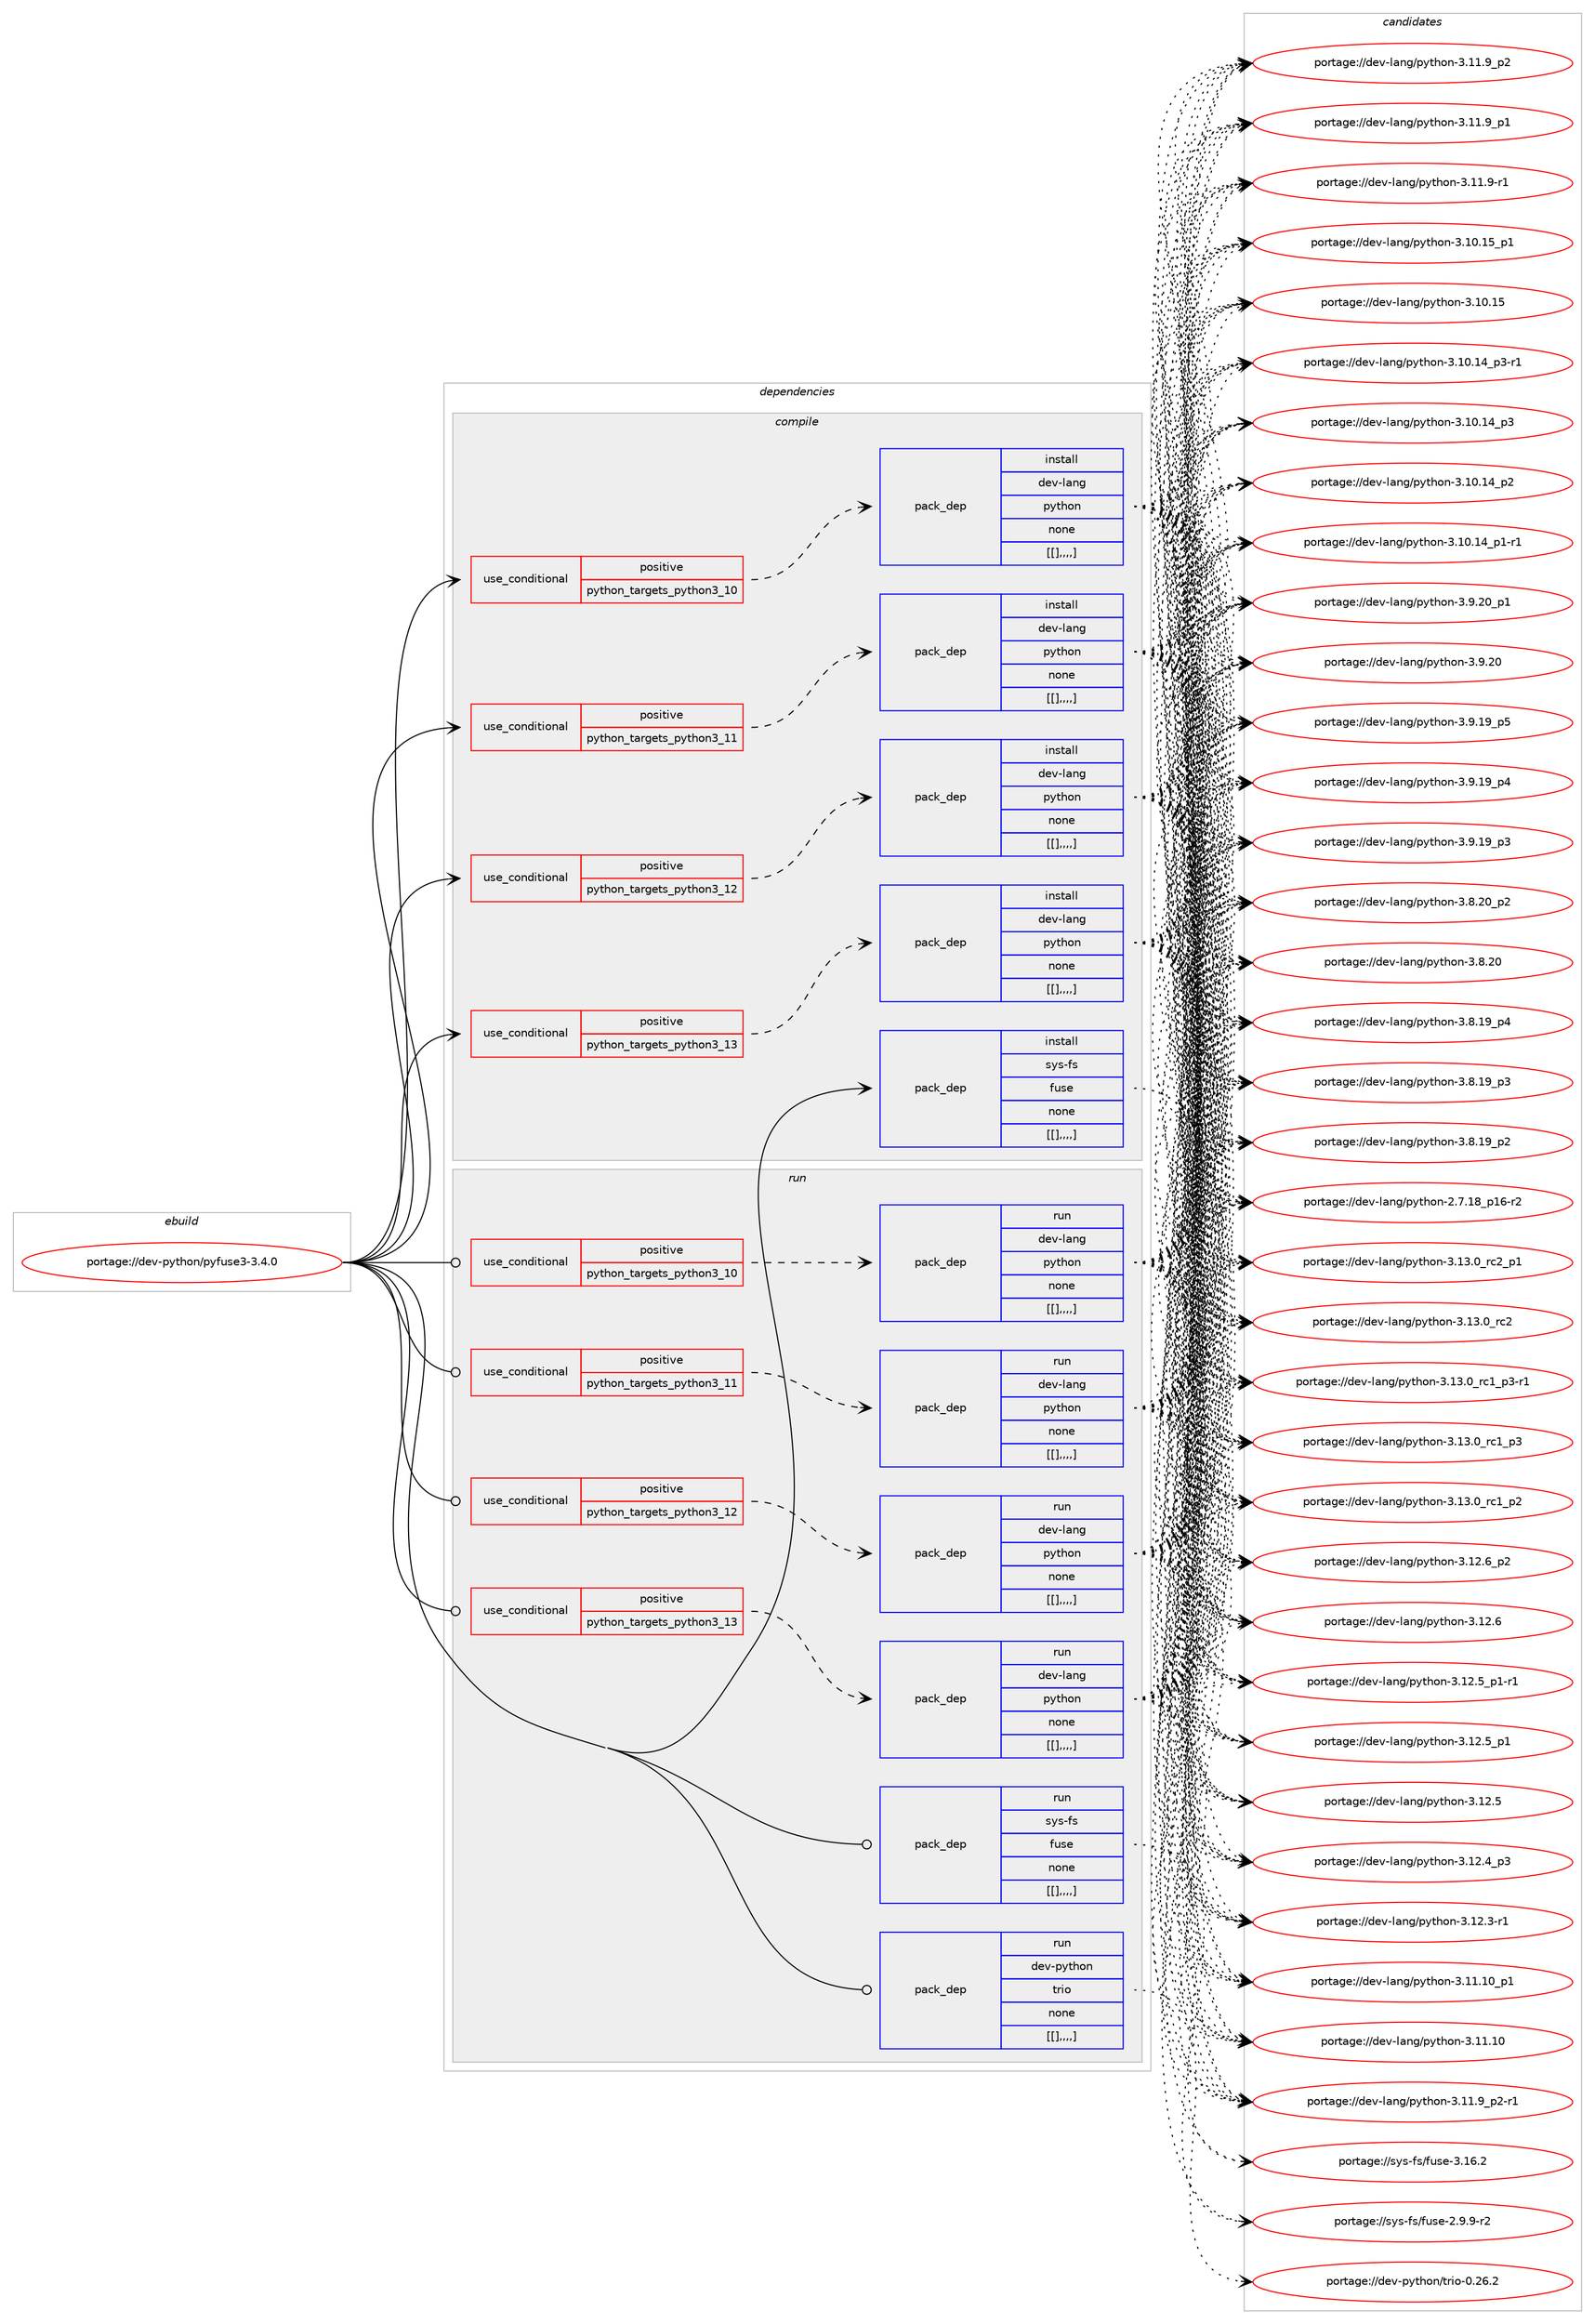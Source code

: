 digraph prolog {

# *************
# Graph options
# *************

newrank=true;
concentrate=true;
compound=true;
graph [rankdir=LR,fontname=Helvetica,fontsize=10,ranksep=1.5];#, ranksep=2.5, nodesep=0.2];
edge  [arrowhead=vee];
node  [fontname=Helvetica,fontsize=10];

# **********
# The ebuild
# **********

subgraph cluster_leftcol {
color=gray;
label=<<i>ebuild</i>>;
id [label="portage://dev-python/pyfuse3-3.4.0", color=red, width=4, href="../dev-python/pyfuse3-3.4.0.svg"];
}

# ****************
# The dependencies
# ****************

subgraph cluster_midcol {
color=gray;
label=<<i>dependencies</i>>;
subgraph cluster_compile {
fillcolor="#eeeeee";
style=filled;
label=<<i>compile</i>>;
subgraph cond38345 {
dependency159043 [label=<<TABLE BORDER="0" CELLBORDER="1" CELLSPACING="0" CELLPADDING="4"><TR><TD ROWSPAN="3" CELLPADDING="10">use_conditional</TD></TR><TR><TD>positive</TD></TR><TR><TD>python_targets_python3_10</TD></TR></TABLE>>, shape=none, color=red];
subgraph pack119481 {
dependency159044 [label=<<TABLE BORDER="0" CELLBORDER="1" CELLSPACING="0" CELLPADDING="4" WIDTH="220"><TR><TD ROWSPAN="6" CELLPADDING="30">pack_dep</TD></TR><TR><TD WIDTH="110">install</TD></TR><TR><TD>dev-lang</TD></TR><TR><TD>python</TD></TR><TR><TD>none</TD></TR><TR><TD>[[],,,,]</TD></TR></TABLE>>, shape=none, color=blue];
}
dependency159043:e -> dependency159044:w [weight=20,style="dashed",arrowhead="vee"];
}
id:e -> dependency159043:w [weight=20,style="solid",arrowhead="vee"];
subgraph cond38346 {
dependency159045 [label=<<TABLE BORDER="0" CELLBORDER="1" CELLSPACING="0" CELLPADDING="4"><TR><TD ROWSPAN="3" CELLPADDING="10">use_conditional</TD></TR><TR><TD>positive</TD></TR><TR><TD>python_targets_python3_11</TD></TR></TABLE>>, shape=none, color=red];
subgraph pack119482 {
dependency159046 [label=<<TABLE BORDER="0" CELLBORDER="1" CELLSPACING="0" CELLPADDING="4" WIDTH="220"><TR><TD ROWSPAN="6" CELLPADDING="30">pack_dep</TD></TR><TR><TD WIDTH="110">install</TD></TR><TR><TD>dev-lang</TD></TR><TR><TD>python</TD></TR><TR><TD>none</TD></TR><TR><TD>[[],,,,]</TD></TR></TABLE>>, shape=none, color=blue];
}
dependency159045:e -> dependency159046:w [weight=20,style="dashed",arrowhead="vee"];
}
id:e -> dependency159045:w [weight=20,style="solid",arrowhead="vee"];
subgraph cond38347 {
dependency159047 [label=<<TABLE BORDER="0" CELLBORDER="1" CELLSPACING="0" CELLPADDING="4"><TR><TD ROWSPAN="3" CELLPADDING="10">use_conditional</TD></TR><TR><TD>positive</TD></TR><TR><TD>python_targets_python3_12</TD></TR></TABLE>>, shape=none, color=red];
subgraph pack119483 {
dependency159048 [label=<<TABLE BORDER="0" CELLBORDER="1" CELLSPACING="0" CELLPADDING="4" WIDTH="220"><TR><TD ROWSPAN="6" CELLPADDING="30">pack_dep</TD></TR><TR><TD WIDTH="110">install</TD></TR><TR><TD>dev-lang</TD></TR><TR><TD>python</TD></TR><TR><TD>none</TD></TR><TR><TD>[[],,,,]</TD></TR></TABLE>>, shape=none, color=blue];
}
dependency159047:e -> dependency159048:w [weight=20,style="dashed",arrowhead="vee"];
}
id:e -> dependency159047:w [weight=20,style="solid",arrowhead="vee"];
subgraph cond38348 {
dependency159049 [label=<<TABLE BORDER="0" CELLBORDER="1" CELLSPACING="0" CELLPADDING="4"><TR><TD ROWSPAN="3" CELLPADDING="10">use_conditional</TD></TR><TR><TD>positive</TD></TR><TR><TD>python_targets_python3_13</TD></TR></TABLE>>, shape=none, color=red];
subgraph pack119484 {
dependency159050 [label=<<TABLE BORDER="0" CELLBORDER="1" CELLSPACING="0" CELLPADDING="4" WIDTH="220"><TR><TD ROWSPAN="6" CELLPADDING="30">pack_dep</TD></TR><TR><TD WIDTH="110">install</TD></TR><TR><TD>dev-lang</TD></TR><TR><TD>python</TD></TR><TR><TD>none</TD></TR><TR><TD>[[],,,,]</TD></TR></TABLE>>, shape=none, color=blue];
}
dependency159049:e -> dependency159050:w [weight=20,style="dashed",arrowhead="vee"];
}
id:e -> dependency159049:w [weight=20,style="solid",arrowhead="vee"];
subgraph pack119485 {
dependency159051 [label=<<TABLE BORDER="0" CELLBORDER="1" CELLSPACING="0" CELLPADDING="4" WIDTH="220"><TR><TD ROWSPAN="6" CELLPADDING="30">pack_dep</TD></TR><TR><TD WIDTH="110">install</TD></TR><TR><TD>sys-fs</TD></TR><TR><TD>fuse</TD></TR><TR><TD>none</TD></TR><TR><TD>[[],,,,]</TD></TR></TABLE>>, shape=none, color=blue];
}
id:e -> dependency159051:w [weight=20,style="solid",arrowhead="vee"];
}
subgraph cluster_compileandrun {
fillcolor="#eeeeee";
style=filled;
label=<<i>compile and run</i>>;
}
subgraph cluster_run {
fillcolor="#eeeeee";
style=filled;
label=<<i>run</i>>;
subgraph cond38349 {
dependency159052 [label=<<TABLE BORDER="0" CELLBORDER="1" CELLSPACING="0" CELLPADDING="4"><TR><TD ROWSPAN="3" CELLPADDING="10">use_conditional</TD></TR><TR><TD>positive</TD></TR><TR><TD>python_targets_python3_10</TD></TR></TABLE>>, shape=none, color=red];
subgraph pack119486 {
dependency159053 [label=<<TABLE BORDER="0" CELLBORDER="1" CELLSPACING="0" CELLPADDING="4" WIDTH="220"><TR><TD ROWSPAN="6" CELLPADDING="30">pack_dep</TD></TR><TR><TD WIDTH="110">run</TD></TR><TR><TD>dev-lang</TD></TR><TR><TD>python</TD></TR><TR><TD>none</TD></TR><TR><TD>[[],,,,]</TD></TR></TABLE>>, shape=none, color=blue];
}
dependency159052:e -> dependency159053:w [weight=20,style="dashed",arrowhead="vee"];
}
id:e -> dependency159052:w [weight=20,style="solid",arrowhead="odot"];
subgraph cond38350 {
dependency159054 [label=<<TABLE BORDER="0" CELLBORDER="1" CELLSPACING="0" CELLPADDING="4"><TR><TD ROWSPAN="3" CELLPADDING="10">use_conditional</TD></TR><TR><TD>positive</TD></TR><TR><TD>python_targets_python3_11</TD></TR></TABLE>>, shape=none, color=red];
subgraph pack119487 {
dependency159055 [label=<<TABLE BORDER="0" CELLBORDER="1" CELLSPACING="0" CELLPADDING="4" WIDTH="220"><TR><TD ROWSPAN="6" CELLPADDING="30">pack_dep</TD></TR><TR><TD WIDTH="110">run</TD></TR><TR><TD>dev-lang</TD></TR><TR><TD>python</TD></TR><TR><TD>none</TD></TR><TR><TD>[[],,,,]</TD></TR></TABLE>>, shape=none, color=blue];
}
dependency159054:e -> dependency159055:w [weight=20,style="dashed",arrowhead="vee"];
}
id:e -> dependency159054:w [weight=20,style="solid",arrowhead="odot"];
subgraph cond38351 {
dependency159056 [label=<<TABLE BORDER="0" CELLBORDER="1" CELLSPACING="0" CELLPADDING="4"><TR><TD ROWSPAN="3" CELLPADDING="10">use_conditional</TD></TR><TR><TD>positive</TD></TR><TR><TD>python_targets_python3_12</TD></TR></TABLE>>, shape=none, color=red];
subgraph pack119488 {
dependency159057 [label=<<TABLE BORDER="0" CELLBORDER="1" CELLSPACING="0" CELLPADDING="4" WIDTH="220"><TR><TD ROWSPAN="6" CELLPADDING="30">pack_dep</TD></TR><TR><TD WIDTH="110">run</TD></TR><TR><TD>dev-lang</TD></TR><TR><TD>python</TD></TR><TR><TD>none</TD></TR><TR><TD>[[],,,,]</TD></TR></TABLE>>, shape=none, color=blue];
}
dependency159056:e -> dependency159057:w [weight=20,style="dashed",arrowhead="vee"];
}
id:e -> dependency159056:w [weight=20,style="solid",arrowhead="odot"];
subgraph cond38352 {
dependency159058 [label=<<TABLE BORDER="0" CELLBORDER="1" CELLSPACING="0" CELLPADDING="4"><TR><TD ROWSPAN="3" CELLPADDING="10">use_conditional</TD></TR><TR><TD>positive</TD></TR><TR><TD>python_targets_python3_13</TD></TR></TABLE>>, shape=none, color=red];
subgraph pack119489 {
dependency159059 [label=<<TABLE BORDER="0" CELLBORDER="1" CELLSPACING="0" CELLPADDING="4" WIDTH="220"><TR><TD ROWSPAN="6" CELLPADDING="30">pack_dep</TD></TR><TR><TD WIDTH="110">run</TD></TR><TR><TD>dev-lang</TD></TR><TR><TD>python</TD></TR><TR><TD>none</TD></TR><TR><TD>[[],,,,]</TD></TR></TABLE>>, shape=none, color=blue];
}
dependency159058:e -> dependency159059:w [weight=20,style="dashed",arrowhead="vee"];
}
id:e -> dependency159058:w [weight=20,style="solid",arrowhead="odot"];
subgraph pack119490 {
dependency159060 [label=<<TABLE BORDER="0" CELLBORDER="1" CELLSPACING="0" CELLPADDING="4" WIDTH="220"><TR><TD ROWSPAN="6" CELLPADDING="30">pack_dep</TD></TR><TR><TD WIDTH="110">run</TD></TR><TR><TD>dev-python</TD></TR><TR><TD>trio</TD></TR><TR><TD>none</TD></TR><TR><TD>[[],,,,]</TD></TR></TABLE>>, shape=none, color=blue];
}
id:e -> dependency159060:w [weight=20,style="solid",arrowhead="odot"];
subgraph pack119491 {
dependency159061 [label=<<TABLE BORDER="0" CELLBORDER="1" CELLSPACING="0" CELLPADDING="4" WIDTH="220"><TR><TD ROWSPAN="6" CELLPADDING="30">pack_dep</TD></TR><TR><TD WIDTH="110">run</TD></TR><TR><TD>sys-fs</TD></TR><TR><TD>fuse</TD></TR><TR><TD>none</TD></TR><TR><TD>[[],,,,]</TD></TR></TABLE>>, shape=none, color=blue];
}
id:e -> dependency159061:w [weight=20,style="solid",arrowhead="odot"];
}
}

# **************
# The candidates
# **************

subgraph cluster_choices {
rank=same;
color=gray;
label=<<i>candidates</i>>;

subgraph choice119481 {
color=black;
nodesep=1;
choice100101118451089711010347112121116104111110455146495146489511499509511249 [label="portage://dev-lang/python-3.13.0_rc2_p1", color=red, width=4,href="../dev-lang/python-3.13.0_rc2_p1.svg"];
choice10010111845108971101034711212111610411111045514649514648951149950 [label="portage://dev-lang/python-3.13.0_rc2", color=red, width=4,href="../dev-lang/python-3.13.0_rc2.svg"];
choice1001011184510897110103471121211161041111104551464951464895114994995112514511449 [label="portage://dev-lang/python-3.13.0_rc1_p3-r1", color=red, width=4,href="../dev-lang/python-3.13.0_rc1_p3-r1.svg"];
choice100101118451089711010347112121116104111110455146495146489511499499511251 [label="portage://dev-lang/python-3.13.0_rc1_p3", color=red, width=4,href="../dev-lang/python-3.13.0_rc1_p3.svg"];
choice100101118451089711010347112121116104111110455146495146489511499499511250 [label="portage://dev-lang/python-3.13.0_rc1_p2", color=red, width=4,href="../dev-lang/python-3.13.0_rc1_p2.svg"];
choice100101118451089711010347112121116104111110455146495046549511250 [label="portage://dev-lang/python-3.12.6_p2", color=red, width=4,href="../dev-lang/python-3.12.6_p2.svg"];
choice10010111845108971101034711212111610411111045514649504654 [label="portage://dev-lang/python-3.12.6", color=red, width=4,href="../dev-lang/python-3.12.6.svg"];
choice1001011184510897110103471121211161041111104551464950465395112494511449 [label="portage://dev-lang/python-3.12.5_p1-r1", color=red, width=4,href="../dev-lang/python-3.12.5_p1-r1.svg"];
choice100101118451089711010347112121116104111110455146495046539511249 [label="portage://dev-lang/python-3.12.5_p1", color=red, width=4,href="../dev-lang/python-3.12.5_p1.svg"];
choice10010111845108971101034711212111610411111045514649504653 [label="portage://dev-lang/python-3.12.5", color=red, width=4,href="../dev-lang/python-3.12.5.svg"];
choice100101118451089711010347112121116104111110455146495046529511251 [label="portage://dev-lang/python-3.12.4_p3", color=red, width=4,href="../dev-lang/python-3.12.4_p3.svg"];
choice100101118451089711010347112121116104111110455146495046514511449 [label="portage://dev-lang/python-3.12.3-r1", color=red, width=4,href="../dev-lang/python-3.12.3-r1.svg"];
choice10010111845108971101034711212111610411111045514649494649489511249 [label="portage://dev-lang/python-3.11.10_p1", color=red, width=4,href="../dev-lang/python-3.11.10_p1.svg"];
choice1001011184510897110103471121211161041111104551464949464948 [label="portage://dev-lang/python-3.11.10", color=red, width=4,href="../dev-lang/python-3.11.10.svg"];
choice1001011184510897110103471121211161041111104551464949465795112504511449 [label="portage://dev-lang/python-3.11.9_p2-r1", color=red, width=4,href="../dev-lang/python-3.11.9_p2-r1.svg"];
choice100101118451089711010347112121116104111110455146494946579511250 [label="portage://dev-lang/python-3.11.9_p2", color=red, width=4,href="../dev-lang/python-3.11.9_p2.svg"];
choice100101118451089711010347112121116104111110455146494946579511249 [label="portage://dev-lang/python-3.11.9_p1", color=red, width=4,href="../dev-lang/python-3.11.9_p1.svg"];
choice100101118451089711010347112121116104111110455146494946574511449 [label="portage://dev-lang/python-3.11.9-r1", color=red, width=4,href="../dev-lang/python-3.11.9-r1.svg"];
choice10010111845108971101034711212111610411111045514649484649539511249 [label="portage://dev-lang/python-3.10.15_p1", color=red, width=4,href="../dev-lang/python-3.10.15_p1.svg"];
choice1001011184510897110103471121211161041111104551464948464953 [label="portage://dev-lang/python-3.10.15", color=red, width=4,href="../dev-lang/python-3.10.15.svg"];
choice100101118451089711010347112121116104111110455146494846495295112514511449 [label="portage://dev-lang/python-3.10.14_p3-r1", color=red, width=4,href="../dev-lang/python-3.10.14_p3-r1.svg"];
choice10010111845108971101034711212111610411111045514649484649529511251 [label="portage://dev-lang/python-3.10.14_p3", color=red, width=4,href="../dev-lang/python-3.10.14_p3.svg"];
choice10010111845108971101034711212111610411111045514649484649529511250 [label="portage://dev-lang/python-3.10.14_p2", color=red, width=4,href="../dev-lang/python-3.10.14_p2.svg"];
choice100101118451089711010347112121116104111110455146494846495295112494511449 [label="portage://dev-lang/python-3.10.14_p1-r1", color=red, width=4,href="../dev-lang/python-3.10.14_p1-r1.svg"];
choice100101118451089711010347112121116104111110455146574650489511249 [label="portage://dev-lang/python-3.9.20_p1", color=red, width=4,href="../dev-lang/python-3.9.20_p1.svg"];
choice10010111845108971101034711212111610411111045514657465048 [label="portage://dev-lang/python-3.9.20", color=red, width=4,href="../dev-lang/python-3.9.20.svg"];
choice100101118451089711010347112121116104111110455146574649579511253 [label="portage://dev-lang/python-3.9.19_p5", color=red, width=4,href="../dev-lang/python-3.9.19_p5.svg"];
choice100101118451089711010347112121116104111110455146574649579511252 [label="portage://dev-lang/python-3.9.19_p4", color=red, width=4,href="../dev-lang/python-3.9.19_p4.svg"];
choice100101118451089711010347112121116104111110455146574649579511251 [label="portage://dev-lang/python-3.9.19_p3", color=red, width=4,href="../dev-lang/python-3.9.19_p3.svg"];
choice100101118451089711010347112121116104111110455146564650489511250 [label="portage://dev-lang/python-3.8.20_p2", color=red, width=4,href="../dev-lang/python-3.8.20_p2.svg"];
choice10010111845108971101034711212111610411111045514656465048 [label="portage://dev-lang/python-3.8.20", color=red, width=4,href="../dev-lang/python-3.8.20.svg"];
choice100101118451089711010347112121116104111110455146564649579511252 [label="portage://dev-lang/python-3.8.19_p4", color=red, width=4,href="../dev-lang/python-3.8.19_p4.svg"];
choice100101118451089711010347112121116104111110455146564649579511251 [label="portage://dev-lang/python-3.8.19_p3", color=red, width=4,href="../dev-lang/python-3.8.19_p3.svg"];
choice100101118451089711010347112121116104111110455146564649579511250 [label="portage://dev-lang/python-3.8.19_p2", color=red, width=4,href="../dev-lang/python-3.8.19_p2.svg"];
choice100101118451089711010347112121116104111110455046554649569511249544511450 [label="portage://dev-lang/python-2.7.18_p16-r2", color=red, width=4,href="../dev-lang/python-2.7.18_p16-r2.svg"];
dependency159044:e -> choice100101118451089711010347112121116104111110455146495146489511499509511249:w [style=dotted,weight="100"];
dependency159044:e -> choice10010111845108971101034711212111610411111045514649514648951149950:w [style=dotted,weight="100"];
dependency159044:e -> choice1001011184510897110103471121211161041111104551464951464895114994995112514511449:w [style=dotted,weight="100"];
dependency159044:e -> choice100101118451089711010347112121116104111110455146495146489511499499511251:w [style=dotted,weight="100"];
dependency159044:e -> choice100101118451089711010347112121116104111110455146495146489511499499511250:w [style=dotted,weight="100"];
dependency159044:e -> choice100101118451089711010347112121116104111110455146495046549511250:w [style=dotted,weight="100"];
dependency159044:e -> choice10010111845108971101034711212111610411111045514649504654:w [style=dotted,weight="100"];
dependency159044:e -> choice1001011184510897110103471121211161041111104551464950465395112494511449:w [style=dotted,weight="100"];
dependency159044:e -> choice100101118451089711010347112121116104111110455146495046539511249:w [style=dotted,weight="100"];
dependency159044:e -> choice10010111845108971101034711212111610411111045514649504653:w [style=dotted,weight="100"];
dependency159044:e -> choice100101118451089711010347112121116104111110455146495046529511251:w [style=dotted,weight="100"];
dependency159044:e -> choice100101118451089711010347112121116104111110455146495046514511449:w [style=dotted,weight="100"];
dependency159044:e -> choice10010111845108971101034711212111610411111045514649494649489511249:w [style=dotted,weight="100"];
dependency159044:e -> choice1001011184510897110103471121211161041111104551464949464948:w [style=dotted,weight="100"];
dependency159044:e -> choice1001011184510897110103471121211161041111104551464949465795112504511449:w [style=dotted,weight="100"];
dependency159044:e -> choice100101118451089711010347112121116104111110455146494946579511250:w [style=dotted,weight="100"];
dependency159044:e -> choice100101118451089711010347112121116104111110455146494946579511249:w [style=dotted,weight="100"];
dependency159044:e -> choice100101118451089711010347112121116104111110455146494946574511449:w [style=dotted,weight="100"];
dependency159044:e -> choice10010111845108971101034711212111610411111045514649484649539511249:w [style=dotted,weight="100"];
dependency159044:e -> choice1001011184510897110103471121211161041111104551464948464953:w [style=dotted,weight="100"];
dependency159044:e -> choice100101118451089711010347112121116104111110455146494846495295112514511449:w [style=dotted,weight="100"];
dependency159044:e -> choice10010111845108971101034711212111610411111045514649484649529511251:w [style=dotted,weight="100"];
dependency159044:e -> choice10010111845108971101034711212111610411111045514649484649529511250:w [style=dotted,weight="100"];
dependency159044:e -> choice100101118451089711010347112121116104111110455146494846495295112494511449:w [style=dotted,weight="100"];
dependency159044:e -> choice100101118451089711010347112121116104111110455146574650489511249:w [style=dotted,weight="100"];
dependency159044:e -> choice10010111845108971101034711212111610411111045514657465048:w [style=dotted,weight="100"];
dependency159044:e -> choice100101118451089711010347112121116104111110455146574649579511253:w [style=dotted,weight="100"];
dependency159044:e -> choice100101118451089711010347112121116104111110455146574649579511252:w [style=dotted,weight="100"];
dependency159044:e -> choice100101118451089711010347112121116104111110455146574649579511251:w [style=dotted,weight="100"];
dependency159044:e -> choice100101118451089711010347112121116104111110455146564650489511250:w [style=dotted,weight="100"];
dependency159044:e -> choice10010111845108971101034711212111610411111045514656465048:w [style=dotted,weight="100"];
dependency159044:e -> choice100101118451089711010347112121116104111110455146564649579511252:w [style=dotted,weight="100"];
dependency159044:e -> choice100101118451089711010347112121116104111110455146564649579511251:w [style=dotted,weight="100"];
dependency159044:e -> choice100101118451089711010347112121116104111110455146564649579511250:w [style=dotted,weight="100"];
dependency159044:e -> choice100101118451089711010347112121116104111110455046554649569511249544511450:w [style=dotted,weight="100"];
}
subgraph choice119482 {
color=black;
nodesep=1;
choice100101118451089711010347112121116104111110455146495146489511499509511249 [label="portage://dev-lang/python-3.13.0_rc2_p1", color=red, width=4,href="../dev-lang/python-3.13.0_rc2_p1.svg"];
choice10010111845108971101034711212111610411111045514649514648951149950 [label="portage://dev-lang/python-3.13.0_rc2", color=red, width=4,href="../dev-lang/python-3.13.0_rc2.svg"];
choice1001011184510897110103471121211161041111104551464951464895114994995112514511449 [label="portage://dev-lang/python-3.13.0_rc1_p3-r1", color=red, width=4,href="../dev-lang/python-3.13.0_rc1_p3-r1.svg"];
choice100101118451089711010347112121116104111110455146495146489511499499511251 [label="portage://dev-lang/python-3.13.0_rc1_p3", color=red, width=4,href="../dev-lang/python-3.13.0_rc1_p3.svg"];
choice100101118451089711010347112121116104111110455146495146489511499499511250 [label="portage://dev-lang/python-3.13.0_rc1_p2", color=red, width=4,href="../dev-lang/python-3.13.0_rc1_p2.svg"];
choice100101118451089711010347112121116104111110455146495046549511250 [label="portage://dev-lang/python-3.12.6_p2", color=red, width=4,href="../dev-lang/python-3.12.6_p2.svg"];
choice10010111845108971101034711212111610411111045514649504654 [label="portage://dev-lang/python-3.12.6", color=red, width=4,href="../dev-lang/python-3.12.6.svg"];
choice1001011184510897110103471121211161041111104551464950465395112494511449 [label="portage://dev-lang/python-3.12.5_p1-r1", color=red, width=4,href="../dev-lang/python-3.12.5_p1-r1.svg"];
choice100101118451089711010347112121116104111110455146495046539511249 [label="portage://dev-lang/python-3.12.5_p1", color=red, width=4,href="../dev-lang/python-3.12.5_p1.svg"];
choice10010111845108971101034711212111610411111045514649504653 [label="portage://dev-lang/python-3.12.5", color=red, width=4,href="../dev-lang/python-3.12.5.svg"];
choice100101118451089711010347112121116104111110455146495046529511251 [label="portage://dev-lang/python-3.12.4_p3", color=red, width=4,href="../dev-lang/python-3.12.4_p3.svg"];
choice100101118451089711010347112121116104111110455146495046514511449 [label="portage://dev-lang/python-3.12.3-r1", color=red, width=4,href="../dev-lang/python-3.12.3-r1.svg"];
choice10010111845108971101034711212111610411111045514649494649489511249 [label="portage://dev-lang/python-3.11.10_p1", color=red, width=4,href="../dev-lang/python-3.11.10_p1.svg"];
choice1001011184510897110103471121211161041111104551464949464948 [label="portage://dev-lang/python-3.11.10", color=red, width=4,href="../dev-lang/python-3.11.10.svg"];
choice1001011184510897110103471121211161041111104551464949465795112504511449 [label="portage://dev-lang/python-3.11.9_p2-r1", color=red, width=4,href="../dev-lang/python-3.11.9_p2-r1.svg"];
choice100101118451089711010347112121116104111110455146494946579511250 [label="portage://dev-lang/python-3.11.9_p2", color=red, width=4,href="../dev-lang/python-3.11.9_p2.svg"];
choice100101118451089711010347112121116104111110455146494946579511249 [label="portage://dev-lang/python-3.11.9_p1", color=red, width=4,href="../dev-lang/python-3.11.9_p1.svg"];
choice100101118451089711010347112121116104111110455146494946574511449 [label="portage://dev-lang/python-3.11.9-r1", color=red, width=4,href="../dev-lang/python-3.11.9-r1.svg"];
choice10010111845108971101034711212111610411111045514649484649539511249 [label="portage://dev-lang/python-3.10.15_p1", color=red, width=4,href="../dev-lang/python-3.10.15_p1.svg"];
choice1001011184510897110103471121211161041111104551464948464953 [label="portage://dev-lang/python-3.10.15", color=red, width=4,href="../dev-lang/python-3.10.15.svg"];
choice100101118451089711010347112121116104111110455146494846495295112514511449 [label="portage://dev-lang/python-3.10.14_p3-r1", color=red, width=4,href="../dev-lang/python-3.10.14_p3-r1.svg"];
choice10010111845108971101034711212111610411111045514649484649529511251 [label="portage://dev-lang/python-3.10.14_p3", color=red, width=4,href="../dev-lang/python-3.10.14_p3.svg"];
choice10010111845108971101034711212111610411111045514649484649529511250 [label="portage://dev-lang/python-3.10.14_p2", color=red, width=4,href="../dev-lang/python-3.10.14_p2.svg"];
choice100101118451089711010347112121116104111110455146494846495295112494511449 [label="portage://dev-lang/python-3.10.14_p1-r1", color=red, width=4,href="../dev-lang/python-3.10.14_p1-r1.svg"];
choice100101118451089711010347112121116104111110455146574650489511249 [label="portage://dev-lang/python-3.9.20_p1", color=red, width=4,href="../dev-lang/python-3.9.20_p1.svg"];
choice10010111845108971101034711212111610411111045514657465048 [label="portage://dev-lang/python-3.9.20", color=red, width=4,href="../dev-lang/python-3.9.20.svg"];
choice100101118451089711010347112121116104111110455146574649579511253 [label="portage://dev-lang/python-3.9.19_p5", color=red, width=4,href="../dev-lang/python-3.9.19_p5.svg"];
choice100101118451089711010347112121116104111110455146574649579511252 [label="portage://dev-lang/python-3.9.19_p4", color=red, width=4,href="../dev-lang/python-3.9.19_p4.svg"];
choice100101118451089711010347112121116104111110455146574649579511251 [label="portage://dev-lang/python-3.9.19_p3", color=red, width=4,href="../dev-lang/python-3.9.19_p3.svg"];
choice100101118451089711010347112121116104111110455146564650489511250 [label="portage://dev-lang/python-3.8.20_p2", color=red, width=4,href="../dev-lang/python-3.8.20_p2.svg"];
choice10010111845108971101034711212111610411111045514656465048 [label="portage://dev-lang/python-3.8.20", color=red, width=4,href="../dev-lang/python-3.8.20.svg"];
choice100101118451089711010347112121116104111110455146564649579511252 [label="portage://dev-lang/python-3.8.19_p4", color=red, width=4,href="../dev-lang/python-3.8.19_p4.svg"];
choice100101118451089711010347112121116104111110455146564649579511251 [label="portage://dev-lang/python-3.8.19_p3", color=red, width=4,href="../dev-lang/python-3.8.19_p3.svg"];
choice100101118451089711010347112121116104111110455146564649579511250 [label="portage://dev-lang/python-3.8.19_p2", color=red, width=4,href="../dev-lang/python-3.8.19_p2.svg"];
choice100101118451089711010347112121116104111110455046554649569511249544511450 [label="portage://dev-lang/python-2.7.18_p16-r2", color=red, width=4,href="../dev-lang/python-2.7.18_p16-r2.svg"];
dependency159046:e -> choice100101118451089711010347112121116104111110455146495146489511499509511249:w [style=dotted,weight="100"];
dependency159046:e -> choice10010111845108971101034711212111610411111045514649514648951149950:w [style=dotted,weight="100"];
dependency159046:e -> choice1001011184510897110103471121211161041111104551464951464895114994995112514511449:w [style=dotted,weight="100"];
dependency159046:e -> choice100101118451089711010347112121116104111110455146495146489511499499511251:w [style=dotted,weight="100"];
dependency159046:e -> choice100101118451089711010347112121116104111110455146495146489511499499511250:w [style=dotted,weight="100"];
dependency159046:e -> choice100101118451089711010347112121116104111110455146495046549511250:w [style=dotted,weight="100"];
dependency159046:e -> choice10010111845108971101034711212111610411111045514649504654:w [style=dotted,weight="100"];
dependency159046:e -> choice1001011184510897110103471121211161041111104551464950465395112494511449:w [style=dotted,weight="100"];
dependency159046:e -> choice100101118451089711010347112121116104111110455146495046539511249:w [style=dotted,weight="100"];
dependency159046:e -> choice10010111845108971101034711212111610411111045514649504653:w [style=dotted,weight="100"];
dependency159046:e -> choice100101118451089711010347112121116104111110455146495046529511251:w [style=dotted,weight="100"];
dependency159046:e -> choice100101118451089711010347112121116104111110455146495046514511449:w [style=dotted,weight="100"];
dependency159046:e -> choice10010111845108971101034711212111610411111045514649494649489511249:w [style=dotted,weight="100"];
dependency159046:e -> choice1001011184510897110103471121211161041111104551464949464948:w [style=dotted,weight="100"];
dependency159046:e -> choice1001011184510897110103471121211161041111104551464949465795112504511449:w [style=dotted,weight="100"];
dependency159046:e -> choice100101118451089711010347112121116104111110455146494946579511250:w [style=dotted,weight="100"];
dependency159046:e -> choice100101118451089711010347112121116104111110455146494946579511249:w [style=dotted,weight="100"];
dependency159046:e -> choice100101118451089711010347112121116104111110455146494946574511449:w [style=dotted,weight="100"];
dependency159046:e -> choice10010111845108971101034711212111610411111045514649484649539511249:w [style=dotted,weight="100"];
dependency159046:e -> choice1001011184510897110103471121211161041111104551464948464953:w [style=dotted,weight="100"];
dependency159046:e -> choice100101118451089711010347112121116104111110455146494846495295112514511449:w [style=dotted,weight="100"];
dependency159046:e -> choice10010111845108971101034711212111610411111045514649484649529511251:w [style=dotted,weight="100"];
dependency159046:e -> choice10010111845108971101034711212111610411111045514649484649529511250:w [style=dotted,weight="100"];
dependency159046:e -> choice100101118451089711010347112121116104111110455146494846495295112494511449:w [style=dotted,weight="100"];
dependency159046:e -> choice100101118451089711010347112121116104111110455146574650489511249:w [style=dotted,weight="100"];
dependency159046:e -> choice10010111845108971101034711212111610411111045514657465048:w [style=dotted,weight="100"];
dependency159046:e -> choice100101118451089711010347112121116104111110455146574649579511253:w [style=dotted,weight="100"];
dependency159046:e -> choice100101118451089711010347112121116104111110455146574649579511252:w [style=dotted,weight="100"];
dependency159046:e -> choice100101118451089711010347112121116104111110455146574649579511251:w [style=dotted,weight="100"];
dependency159046:e -> choice100101118451089711010347112121116104111110455146564650489511250:w [style=dotted,weight="100"];
dependency159046:e -> choice10010111845108971101034711212111610411111045514656465048:w [style=dotted,weight="100"];
dependency159046:e -> choice100101118451089711010347112121116104111110455146564649579511252:w [style=dotted,weight="100"];
dependency159046:e -> choice100101118451089711010347112121116104111110455146564649579511251:w [style=dotted,weight="100"];
dependency159046:e -> choice100101118451089711010347112121116104111110455146564649579511250:w [style=dotted,weight="100"];
dependency159046:e -> choice100101118451089711010347112121116104111110455046554649569511249544511450:w [style=dotted,weight="100"];
}
subgraph choice119483 {
color=black;
nodesep=1;
choice100101118451089711010347112121116104111110455146495146489511499509511249 [label="portage://dev-lang/python-3.13.0_rc2_p1", color=red, width=4,href="../dev-lang/python-3.13.0_rc2_p1.svg"];
choice10010111845108971101034711212111610411111045514649514648951149950 [label="portage://dev-lang/python-3.13.0_rc2", color=red, width=4,href="../dev-lang/python-3.13.0_rc2.svg"];
choice1001011184510897110103471121211161041111104551464951464895114994995112514511449 [label="portage://dev-lang/python-3.13.0_rc1_p3-r1", color=red, width=4,href="../dev-lang/python-3.13.0_rc1_p3-r1.svg"];
choice100101118451089711010347112121116104111110455146495146489511499499511251 [label="portage://dev-lang/python-3.13.0_rc1_p3", color=red, width=4,href="../dev-lang/python-3.13.0_rc1_p3.svg"];
choice100101118451089711010347112121116104111110455146495146489511499499511250 [label="portage://dev-lang/python-3.13.0_rc1_p2", color=red, width=4,href="../dev-lang/python-3.13.0_rc1_p2.svg"];
choice100101118451089711010347112121116104111110455146495046549511250 [label="portage://dev-lang/python-3.12.6_p2", color=red, width=4,href="../dev-lang/python-3.12.6_p2.svg"];
choice10010111845108971101034711212111610411111045514649504654 [label="portage://dev-lang/python-3.12.6", color=red, width=4,href="../dev-lang/python-3.12.6.svg"];
choice1001011184510897110103471121211161041111104551464950465395112494511449 [label="portage://dev-lang/python-3.12.5_p1-r1", color=red, width=4,href="../dev-lang/python-3.12.5_p1-r1.svg"];
choice100101118451089711010347112121116104111110455146495046539511249 [label="portage://dev-lang/python-3.12.5_p1", color=red, width=4,href="../dev-lang/python-3.12.5_p1.svg"];
choice10010111845108971101034711212111610411111045514649504653 [label="portage://dev-lang/python-3.12.5", color=red, width=4,href="../dev-lang/python-3.12.5.svg"];
choice100101118451089711010347112121116104111110455146495046529511251 [label="portage://dev-lang/python-3.12.4_p3", color=red, width=4,href="../dev-lang/python-3.12.4_p3.svg"];
choice100101118451089711010347112121116104111110455146495046514511449 [label="portage://dev-lang/python-3.12.3-r1", color=red, width=4,href="../dev-lang/python-3.12.3-r1.svg"];
choice10010111845108971101034711212111610411111045514649494649489511249 [label="portage://dev-lang/python-3.11.10_p1", color=red, width=4,href="../dev-lang/python-3.11.10_p1.svg"];
choice1001011184510897110103471121211161041111104551464949464948 [label="portage://dev-lang/python-3.11.10", color=red, width=4,href="../dev-lang/python-3.11.10.svg"];
choice1001011184510897110103471121211161041111104551464949465795112504511449 [label="portage://dev-lang/python-3.11.9_p2-r1", color=red, width=4,href="../dev-lang/python-3.11.9_p2-r1.svg"];
choice100101118451089711010347112121116104111110455146494946579511250 [label="portage://dev-lang/python-3.11.9_p2", color=red, width=4,href="../dev-lang/python-3.11.9_p2.svg"];
choice100101118451089711010347112121116104111110455146494946579511249 [label="portage://dev-lang/python-3.11.9_p1", color=red, width=4,href="../dev-lang/python-3.11.9_p1.svg"];
choice100101118451089711010347112121116104111110455146494946574511449 [label="portage://dev-lang/python-3.11.9-r1", color=red, width=4,href="../dev-lang/python-3.11.9-r1.svg"];
choice10010111845108971101034711212111610411111045514649484649539511249 [label="portage://dev-lang/python-3.10.15_p1", color=red, width=4,href="../dev-lang/python-3.10.15_p1.svg"];
choice1001011184510897110103471121211161041111104551464948464953 [label="portage://dev-lang/python-3.10.15", color=red, width=4,href="../dev-lang/python-3.10.15.svg"];
choice100101118451089711010347112121116104111110455146494846495295112514511449 [label="portage://dev-lang/python-3.10.14_p3-r1", color=red, width=4,href="../dev-lang/python-3.10.14_p3-r1.svg"];
choice10010111845108971101034711212111610411111045514649484649529511251 [label="portage://dev-lang/python-3.10.14_p3", color=red, width=4,href="../dev-lang/python-3.10.14_p3.svg"];
choice10010111845108971101034711212111610411111045514649484649529511250 [label="portage://dev-lang/python-3.10.14_p2", color=red, width=4,href="../dev-lang/python-3.10.14_p2.svg"];
choice100101118451089711010347112121116104111110455146494846495295112494511449 [label="portage://dev-lang/python-3.10.14_p1-r1", color=red, width=4,href="../dev-lang/python-3.10.14_p1-r1.svg"];
choice100101118451089711010347112121116104111110455146574650489511249 [label="portage://dev-lang/python-3.9.20_p1", color=red, width=4,href="../dev-lang/python-3.9.20_p1.svg"];
choice10010111845108971101034711212111610411111045514657465048 [label="portage://dev-lang/python-3.9.20", color=red, width=4,href="../dev-lang/python-3.9.20.svg"];
choice100101118451089711010347112121116104111110455146574649579511253 [label="portage://dev-lang/python-3.9.19_p5", color=red, width=4,href="../dev-lang/python-3.9.19_p5.svg"];
choice100101118451089711010347112121116104111110455146574649579511252 [label="portage://dev-lang/python-3.9.19_p4", color=red, width=4,href="../dev-lang/python-3.9.19_p4.svg"];
choice100101118451089711010347112121116104111110455146574649579511251 [label="portage://dev-lang/python-3.9.19_p3", color=red, width=4,href="../dev-lang/python-3.9.19_p3.svg"];
choice100101118451089711010347112121116104111110455146564650489511250 [label="portage://dev-lang/python-3.8.20_p2", color=red, width=4,href="../dev-lang/python-3.8.20_p2.svg"];
choice10010111845108971101034711212111610411111045514656465048 [label="portage://dev-lang/python-3.8.20", color=red, width=4,href="../dev-lang/python-3.8.20.svg"];
choice100101118451089711010347112121116104111110455146564649579511252 [label="portage://dev-lang/python-3.8.19_p4", color=red, width=4,href="../dev-lang/python-3.8.19_p4.svg"];
choice100101118451089711010347112121116104111110455146564649579511251 [label="portage://dev-lang/python-3.8.19_p3", color=red, width=4,href="../dev-lang/python-3.8.19_p3.svg"];
choice100101118451089711010347112121116104111110455146564649579511250 [label="portage://dev-lang/python-3.8.19_p2", color=red, width=4,href="../dev-lang/python-3.8.19_p2.svg"];
choice100101118451089711010347112121116104111110455046554649569511249544511450 [label="portage://dev-lang/python-2.7.18_p16-r2", color=red, width=4,href="../dev-lang/python-2.7.18_p16-r2.svg"];
dependency159048:e -> choice100101118451089711010347112121116104111110455146495146489511499509511249:w [style=dotted,weight="100"];
dependency159048:e -> choice10010111845108971101034711212111610411111045514649514648951149950:w [style=dotted,weight="100"];
dependency159048:e -> choice1001011184510897110103471121211161041111104551464951464895114994995112514511449:w [style=dotted,weight="100"];
dependency159048:e -> choice100101118451089711010347112121116104111110455146495146489511499499511251:w [style=dotted,weight="100"];
dependency159048:e -> choice100101118451089711010347112121116104111110455146495146489511499499511250:w [style=dotted,weight="100"];
dependency159048:e -> choice100101118451089711010347112121116104111110455146495046549511250:w [style=dotted,weight="100"];
dependency159048:e -> choice10010111845108971101034711212111610411111045514649504654:w [style=dotted,weight="100"];
dependency159048:e -> choice1001011184510897110103471121211161041111104551464950465395112494511449:w [style=dotted,weight="100"];
dependency159048:e -> choice100101118451089711010347112121116104111110455146495046539511249:w [style=dotted,weight="100"];
dependency159048:e -> choice10010111845108971101034711212111610411111045514649504653:w [style=dotted,weight="100"];
dependency159048:e -> choice100101118451089711010347112121116104111110455146495046529511251:w [style=dotted,weight="100"];
dependency159048:e -> choice100101118451089711010347112121116104111110455146495046514511449:w [style=dotted,weight="100"];
dependency159048:e -> choice10010111845108971101034711212111610411111045514649494649489511249:w [style=dotted,weight="100"];
dependency159048:e -> choice1001011184510897110103471121211161041111104551464949464948:w [style=dotted,weight="100"];
dependency159048:e -> choice1001011184510897110103471121211161041111104551464949465795112504511449:w [style=dotted,weight="100"];
dependency159048:e -> choice100101118451089711010347112121116104111110455146494946579511250:w [style=dotted,weight="100"];
dependency159048:e -> choice100101118451089711010347112121116104111110455146494946579511249:w [style=dotted,weight="100"];
dependency159048:e -> choice100101118451089711010347112121116104111110455146494946574511449:w [style=dotted,weight="100"];
dependency159048:e -> choice10010111845108971101034711212111610411111045514649484649539511249:w [style=dotted,weight="100"];
dependency159048:e -> choice1001011184510897110103471121211161041111104551464948464953:w [style=dotted,weight="100"];
dependency159048:e -> choice100101118451089711010347112121116104111110455146494846495295112514511449:w [style=dotted,weight="100"];
dependency159048:e -> choice10010111845108971101034711212111610411111045514649484649529511251:w [style=dotted,weight="100"];
dependency159048:e -> choice10010111845108971101034711212111610411111045514649484649529511250:w [style=dotted,weight="100"];
dependency159048:e -> choice100101118451089711010347112121116104111110455146494846495295112494511449:w [style=dotted,weight="100"];
dependency159048:e -> choice100101118451089711010347112121116104111110455146574650489511249:w [style=dotted,weight="100"];
dependency159048:e -> choice10010111845108971101034711212111610411111045514657465048:w [style=dotted,weight="100"];
dependency159048:e -> choice100101118451089711010347112121116104111110455146574649579511253:w [style=dotted,weight="100"];
dependency159048:e -> choice100101118451089711010347112121116104111110455146574649579511252:w [style=dotted,weight="100"];
dependency159048:e -> choice100101118451089711010347112121116104111110455146574649579511251:w [style=dotted,weight="100"];
dependency159048:e -> choice100101118451089711010347112121116104111110455146564650489511250:w [style=dotted,weight="100"];
dependency159048:e -> choice10010111845108971101034711212111610411111045514656465048:w [style=dotted,weight="100"];
dependency159048:e -> choice100101118451089711010347112121116104111110455146564649579511252:w [style=dotted,weight="100"];
dependency159048:e -> choice100101118451089711010347112121116104111110455146564649579511251:w [style=dotted,weight="100"];
dependency159048:e -> choice100101118451089711010347112121116104111110455146564649579511250:w [style=dotted,weight="100"];
dependency159048:e -> choice100101118451089711010347112121116104111110455046554649569511249544511450:w [style=dotted,weight="100"];
}
subgraph choice119484 {
color=black;
nodesep=1;
choice100101118451089711010347112121116104111110455146495146489511499509511249 [label="portage://dev-lang/python-3.13.0_rc2_p1", color=red, width=4,href="../dev-lang/python-3.13.0_rc2_p1.svg"];
choice10010111845108971101034711212111610411111045514649514648951149950 [label="portage://dev-lang/python-3.13.0_rc2", color=red, width=4,href="../dev-lang/python-3.13.0_rc2.svg"];
choice1001011184510897110103471121211161041111104551464951464895114994995112514511449 [label="portage://dev-lang/python-3.13.0_rc1_p3-r1", color=red, width=4,href="../dev-lang/python-3.13.0_rc1_p3-r1.svg"];
choice100101118451089711010347112121116104111110455146495146489511499499511251 [label="portage://dev-lang/python-3.13.0_rc1_p3", color=red, width=4,href="../dev-lang/python-3.13.0_rc1_p3.svg"];
choice100101118451089711010347112121116104111110455146495146489511499499511250 [label="portage://dev-lang/python-3.13.0_rc1_p2", color=red, width=4,href="../dev-lang/python-3.13.0_rc1_p2.svg"];
choice100101118451089711010347112121116104111110455146495046549511250 [label="portage://dev-lang/python-3.12.6_p2", color=red, width=4,href="../dev-lang/python-3.12.6_p2.svg"];
choice10010111845108971101034711212111610411111045514649504654 [label="portage://dev-lang/python-3.12.6", color=red, width=4,href="../dev-lang/python-3.12.6.svg"];
choice1001011184510897110103471121211161041111104551464950465395112494511449 [label="portage://dev-lang/python-3.12.5_p1-r1", color=red, width=4,href="../dev-lang/python-3.12.5_p1-r1.svg"];
choice100101118451089711010347112121116104111110455146495046539511249 [label="portage://dev-lang/python-3.12.5_p1", color=red, width=4,href="../dev-lang/python-3.12.5_p1.svg"];
choice10010111845108971101034711212111610411111045514649504653 [label="portage://dev-lang/python-3.12.5", color=red, width=4,href="../dev-lang/python-3.12.5.svg"];
choice100101118451089711010347112121116104111110455146495046529511251 [label="portage://dev-lang/python-3.12.4_p3", color=red, width=4,href="../dev-lang/python-3.12.4_p3.svg"];
choice100101118451089711010347112121116104111110455146495046514511449 [label="portage://dev-lang/python-3.12.3-r1", color=red, width=4,href="../dev-lang/python-3.12.3-r1.svg"];
choice10010111845108971101034711212111610411111045514649494649489511249 [label="portage://dev-lang/python-3.11.10_p1", color=red, width=4,href="../dev-lang/python-3.11.10_p1.svg"];
choice1001011184510897110103471121211161041111104551464949464948 [label="portage://dev-lang/python-3.11.10", color=red, width=4,href="../dev-lang/python-3.11.10.svg"];
choice1001011184510897110103471121211161041111104551464949465795112504511449 [label="portage://dev-lang/python-3.11.9_p2-r1", color=red, width=4,href="../dev-lang/python-3.11.9_p2-r1.svg"];
choice100101118451089711010347112121116104111110455146494946579511250 [label="portage://dev-lang/python-3.11.9_p2", color=red, width=4,href="../dev-lang/python-3.11.9_p2.svg"];
choice100101118451089711010347112121116104111110455146494946579511249 [label="portage://dev-lang/python-3.11.9_p1", color=red, width=4,href="../dev-lang/python-3.11.9_p1.svg"];
choice100101118451089711010347112121116104111110455146494946574511449 [label="portage://dev-lang/python-3.11.9-r1", color=red, width=4,href="../dev-lang/python-3.11.9-r1.svg"];
choice10010111845108971101034711212111610411111045514649484649539511249 [label="portage://dev-lang/python-3.10.15_p1", color=red, width=4,href="../dev-lang/python-3.10.15_p1.svg"];
choice1001011184510897110103471121211161041111104551464948464953 [label="portage://dev-lang/python-3.10.15", color=red, width=4,href="../dev-lang/python-3.10.15.svg"];
choice100101118451089711010347112121116104111110455146494846495295112514511449 [label="portage://dev-lang/python-3.10.14_p3-r1", color=red, width=4,href="../dev-lang/python-3.10.14_p3-r1.svg"];
choice10010111845108971101034711212111610411111045514649484649529511251 [label="portage://dev-lang/python-3.10.14_p3", color=red, width=4,href="../dev-lang/python-3.10.14_p3.svg"];
choice10010111845108971101034711212111610411111045514649484649529511250 [label="portage://dev-lang/python-3.10.14_p2", color=red, width=4,href="../dev-lang/python-3.10.14_p2.svg"];
choice100101118451089711010347112121116104111110455146494846495295112494511449 [label="portage://dev-lang/python-3.10.14_p1-r1", color=red, width=4,href="../dev-lang/python-3.10.14_p1-r1.svg"];
choice100101118451089711010347112121116104111110455146574650489511249 [label="portage://dev-lang/python-3.9.20_p1", color=red, width=4,href="../dev-lang/python-3.9.20_p1.svg"];
choice10010111845108971101034711212111610411111045514657465048 [label="portage://dev-lang/python-3.9.20", color=red, width=4,href="../dev-lang/python-3.9.20.svg"];
choice100101118451089711010347112121116104111110455146574649579511253 [label="portage://dev-lang/python-3.9.19_p5", color=red, width=4,href="../dev-lang/python-3.9.19_p5.svg"];
choice100101118451089711010347112121116104111110455146574649579511252 [label="portage://dev-lang/python-3.9.19_p4", color=red, width=4,href="../dev-lang/python-3.9.19_p4.svg"];
choice100101118451089711010347112121116104111110455146574649579511251 [label="portage://dev-lang/python-3.9.19_p3", color=red, width=4,href="../dev-lang/python-3.9.19_p3.svg"];
choice100101118451089711010347112121116104111110455146564650489511250 [label="portage://dev-lang/python-3.8.20_p2", color=red, width=4,href="../dev-lang/python-3.8.20_p2.svg"];
choice10010111845108971101034711212111610411111045514656465048 [label="portage://dev-lang/python-3.8.20", color=red, width=4,href="../dev-lang/python-3.8.20.svg"];
choice100101118451089711010347112121116104111110455146564649579511252 [label="portage://dev-lang/python-3.8.19_p4", color=red, width=4,href="../dev-lang/python-3.8.19_p4.svg"];
choice100101118451089711010347112121116104111110455146564649579511251 [label="portage://dev-lang/python-3.8.19_p3", color=red, width=4,href="../dev-lang/python-3.8.19_p3.svg"];
choice100101118451089711010347112121116104111110455146564649579511250 [label="portage://dev-lang/python-3.8.19_p2", color=red, width=4,href="../dev-lang/python-3.8.19_p2.svg"];
choice100101118451089711010347112121116104111110455046554649569511249544511450 [label="portage://dev-lang/python-2.7.18_p16-r2", color=red, width=4,href="../dev-lang/python-2.7.18_p16-r2.svg"];
dependency159050:e -> choice100101118451089711010347112121116104111110455146495146489511499509511249:w [style=dotted,weight="100"];
dependency159050:e -> choice10010111845108971101034711212111610411111045514649514648951149950:w [style=dotted,weight="100"];
dependency159050:e -> choice1001011184510897110103471121211161041111104551464951464895114994995112514511449:w [style=dotted,weight="100"];
dependency159050:e -> choice100101118451089711010347112121116104111110455146495146489511499499511251:w [style=dotted,weight="100"];
dependency159050:e -> choice100101118451089711010347112121116104111110455146495146489511499499511250:w [style=dotted,weight="100"];
dependency159050:e -> choice100101118451089711010347112121116104111110455146495046549511250:w [style=dotted,weight="100"];
dependency159050:e -> choice10010111845108971101034711212111610411111045514649504654:w [style=dotted,weight="100"];
dependency159050:e -> choice1001011184510897110103471121211161041111104551464950465395112494511449:w [style=dotted,weight="100"];
dependency159050:e -> choice100101118451089711010347112121116104111110455146495046539511249:w [style=dotted,weight="100"];
dependency159050:e -> choice10010111845108971101034711212111610411111045514649504653:w [style=dotted,weight="100"];
dependency159050:e -> choice100101118451089711010347112121116104111110455146495046529511251:w [style=dotted,weight="100"];
dependency159050:e -> choice100101118451089711010347112121116104111110455146495046514511449:w [style=dotted,weight="100"];
dependency159050:e -> choice10010111845108971101034711212111610411111045514649494649489511249:w [style=dotted,weight="100"];
dependency159050:e -> choice1001011184510897110103471121211161041111104551464949464948:w [style=dotted,weight="100"];
dependency159050:e -> choice1001011184510897110103471121211161041111104551464949465795112504511449:w [style=dotted,weight="100"];
dependency159050:e -> choice100101118451089711010347112121116104111110455146494946579511250:w [style=dotted,weight="100"];
dependency159050:e -> choice100101118451089711010347112121116104111110455146494946579511249:w [style=dotted,weight="100"];
dependency159050:e -> choice100101118451089711010347112121116104111110455146494946574511449:w [style=dotted,weight="100"];
dependency159050:e -> choice10010111845108971101034711212111610411111045514649484649539511249:w [style=dotted,weight="100"];
dependency159050:e -> choice1001011184510897110103471121211161041111104551464948464953:w [style=dotted,weight="100"];
dependency159050:e -> choice100101118451089711010347112121116104111110455146494846495295112514511449:w [style=dotted,weight="100"];
dependency159050:e -> choice10010111845108971101034711212111610411111045514649484649529511251:w [style=dotted,weight="100"];
dependency159050:e -> choice10010111845108971101034711212111610411111045514649484649529511250:w [style=dotted,weight="100"];
dependency159050:e -> choice100101118451089711010347112121116104111110455146494846495295112494511449:w [style=dotted,weight="100"];
dependency159050:e -> choice100101118451089711010347112121116104111110455146574650489511249:w [style=dotted,weight="100"];
dependency159050:e -> choice10010111845108971101034711212111610411111045514657465048:w [style=dotted,weight="100"];
dependency159050:e -> choice100101118451089711010347112121116104111110455146574649579511253:w [style=dotted,weight="100"];
dependency159050:e -> choice100101118451089711010347112121116104111110455146574649579511252:w [style=dotted,weight="100"];
dependency159050:e -> choice100101118451089711010347112121116104111110455146574649579511251:w [style=dotted,weight="100"];
dependency159050:e -> choice100101118451089711010347112121116104111110455146564650489511250:w [style=dotted,weight="100"];
dependency159050:e -> choice10010111845108971101034711212111610411111045514656465048:w [style=dotted,weight="100"];
dependency159050:e -> choice100101118451089711010347112121116104111110455146564649579511252:w [style=dotted,weight="100"];
dependency159050:e -> choice100101118451089711010347112121116104111110455146564649579511251:w [style=dotted,weight="100"];
dependency159050:e -> choice100101118451089711010347112121116104111110455146564649579511250:w [style=dotted,weight="100"];
dependency159050:e -> choice100101118451089711010347112121116104111110455046554649569511249544511450:w [style=dotted,weight="100"];
}
subgraph choice119485 {
color=black;
nodesep=1;
choice115121115451021154710211711510145514649544650 [label="portage://sys-fs/fuse-3.16.2", color=red, width=4,href="../sys-fs/fuse-3.16.2.svg"];
choice11512111545102115471021171151014550465746574511450 [label="portage://sys-fs/fuse-2.9.9-r2", color=red, width=4,href="../sys-fs/fuse-2.9.9-r2.svg"];
dependency159051:e -> choice115121115451021154710211711510145514649544650:w [style=dotted,weight="100"];
dependency159051:e -> choice11512111545102115471021171151014550465746574511450:w [style=dotted,weight="100"];
}
subgraph choice119486 {
color=black;
nodesep=1;
choice100101118451089711010347112121116104111110455146495146489511499509511249 [label="portage://dev-lang/python-3.13.0_rc2_p1", color=red, width=4,href="../dev-lang/python-3.13.0_rc2_p1.svg"];
choice10010111845108971101034711212111610411111045514649514648951149950 [label="portage://dev-lang/python-3.13.0_rc2", color=red, width=4,href="../dev-lang/python-3.13.0_rc2.svg"];
choice1001011184510897110103471121211161041111104551464951464895114994995112514511449 [label="portage://dev-lang/python-3.13.0_rc1_p3-r1", color=red, width=4,href="../dev-lang/python-3.13.0_rc1_p3-r1.svg"];
choice100101118451089711010347112121116104111110455146495146489511499499511251 [label="portage://dev-lang/python-3.13.0_rc1_p3", color=red, width=4,href="../dev-lang/python-3.13.0_rc1_p3.svg"];
choice100101118451089711010347112121116104111110455146495146489511499499511250 [label="portage://dev-lang/python-3.13.0_rc1_p2", color=red, width=4,href="../dev-lang/python-3.13.0_rc1_p2.svg"];
choice100101118451089711010347112121116104111110455146495046549511250 [label="portage://dev-lang/python-3.12.6_p2", color=red, width=4,href="../dev-lang/python-3.12.6_p2.svg"];
choice10010111845108971101034711212111610411111045514649504654 [label="portage://dev-lang/python-3.12.6", color=red, width=4,href="../dev-lang/python-3.12.6.svg"];
choice1001011184510897110103471121211161041111104551464950465395112494511449 [label="portage://dev-lang/python-3.12.5_p1-r1", color=red, width=4,href="../dev-lang/python-3.12.5_p1-r1.svg"];
choice100101118451089711010347112121116104111110455146495046539511249 [label="portage://dev-lang/python-3.12.5_p1", color=red, width=4,href="../dev-lang/python-3.12.5_p1.svg"];
choice10010111845108971101034711212111610411111045514649504653 [label="portage://dev-lang/python-3.12.5", color=red, width=4,href="../dev-lang/python-3.12.5.svg"];
choice100101118451089711010347112121116104111110455146495046529511251 [label="portage://dev-lang/python-3.12.4_p3", color=red, width=4,href="../dev-lang/python-3.12.4_p3.svg"];
choice100101118451089711010347112121116104111110455146495046514511449 [label="portage://dev-lang/python-3.12.3-r1", color=red, width=4,href="../dev-lang/python-3.12.3-r1.svg"];
choice10010111845108971101034711212111610411111045514649494649489511249 [label="portage://dev-lang/python-3.11.10_p1", color=red, width=4,href="../dev-lang/python-3.11.10_p1.svg"];
choice1001011184510897110103471121211161041111104551464949464948 [label="portage://dev-lang/python-3.11.10", color=red, width=4,href="../dev-lang/python-3.11.10.svg"];
choice1001011184510897110103471121211161041111104551464949465795112504511449 [label="portage://dev-lang/python-3.11.9_p2-r1", color=red, width=4,href="../dev-lang/python-3.11.9_p2-r1.svg"];
choice100101118451089711010347112121116104111110455146494946579511250 [label="portage://dev-lang/python-3.11.9_p2", color=red, width=4,href="../dev-lang/python-3.11.9_p2.svg"];
choice100101118451089711010347112121116104111110455146494946579511249 [label="portage://dev-lang/python-3.11.9_p1", color=red, width=4,href="../dev-lang/python-3.11.9_p1.svg"];
choice100101118451089711010347112121116104111110455146494946574511449 [label="portage://dev-lang/python-3.11.9-r1", color=red, width=4,href="../dev-lang/python-3.11.9-r1.svg"];
choice10010111845108971101034711212111610411111045514649484649539511249 [label="portage://dev-lang/python-3.10.15_p1", color=red, width=4,href="../dev-lang/python-3.10.15_p1.svg"];
choice1001011184510897110103471121211161041111104551464948464953 [label="portage://dev-lang/python-3.10.15", color=red, width=4,href="../dev-lang/python-3.10.15.svg"];
choice100101118451089711010347112121116104111110455146494846495295112514511449 [label="portage://dev-lang/python-3.10.14_p3-r1", color=red, width=4,href="../dev-lang/python-3.10.14_p3-r1.svg"];
choice10010111845108971101034711212111610411111045514649484649529511251 [label="portage://dev-lang/python-3.10.14_p3", color=red, width=4,href="../dev-lang/python-3.10.14_p3.svg"];
choice10010111845108971101034711212111610411111045514649484649529511250 [label="portage://dev-lang/python-3.10.14_p2", color=red, width=4,href="../dev-lang/python-3.10.14_p2.svg"];
choice100101118451089711010347112121116104111110455146494846495295112494511449 [label="portage://dev-lang/python-3.10.14_p1-r1", color=red, width=4,href="../dev-lang/python-3.10.14_p1-r1.svg"];
choice100101118451089711010347112121116104111110455146574650489511249 [label="portage://dev-lang/python-3.9.20_p1", color=red, width=4,href="../dev-lang/python-3.9.20_p1.svg"];
choice10010111845108971101034711212111610411111045514657465048 [label="portage://dev-lang/python-3.9.20", color=red, width=4,href="../dev-lang/python-3.9.20.svg"];
choice100101118451089711010347112121116104111110455146574649579511253 [label="portage://dev-lang/python-3.9.19_p5", color=red, width=4,href="../dev-lang/python-3.9.19_p5.svg"];
choice100101118451089711010347112121116104111110455146574649579511252 [label="portage://dev-lang/python-3.9.19_p4", color=red, width=4,href="../dev-lang/python-3.9.19_p4.svg"];
choice100101118451089711010347112121116104111110455146574649579511251 [label="portage://dev-lang/python-3.9.19_p3", color=red, width=4,href="../dev-lang/python-3.9.19_p3.svg"];
choice100101118451089711010347112121116104111110455146564650489511250 [label="portage://dev-lang/python-3.8.20_p2", color=red, width=4,href="../dev-lang/python-3.8.20_p2.svg"];
choice10010111845108971101034711212111610411111045514656465048 [label="portage://dev-lang/python-3.8.20", color=red, width=4,href="../dev-lang/python-3.8.20.svg"];
choice100101118451089711010347112121116104111110455146564649579511252 [label="portage://dev-lang/python-3.8.19_p4", color=red, width=4,href="../dev-lang/python-3.8.19_p4.svg"];
choice100101118451089711010347112121116104111110455146564649579511251 [label="portage://dev-lang/python-3.8.19_p3", color=red, width=4,href="../dev-lang/python-3.8.19_p3.svg"];
choice100101118451089711010347112121116104111110455146564649579511250 [label="portage://dev-lang/python-3.8.19_p2", color=red, width=4,href="../dev-lang/python-3.8.19_p2.svg"];
choice100101118451089711010347112121116104111110455046554649569511249544511450 [label="portage://dev-lang/python-2.7.18_p16-r2", color=red, width=4,href="../dev-lang/python-2.7.18_p16-r2.svg"];
dependency159053:e -> choice100101118451089711010347112121116104111110455146495146489511499509511249:w [style=dotted,weight="100"];
dependency159053:e -> choice10010111845108971101034711212111610411111045514649514648951149950:w [style=dotted,weight="100"];
dependency159053:e -> choice1001011184510897110103471121211161041111104551464951464895114994995112514511449:w [style=dotted,weight="100"];
dependency159053:e -> choice100101118451089711010347112121116104111110455146495146489511499499511251:w [style=dotted,weight="100"];
dependency159053:e -> choice100101118451089711010347112121116104111110455146495146489511499499511250:w [style=dotted,weight="100"];
dependency159053:e -> choice100101118451089711010347112121116104111110455146495046549511250:w [style=dotted,weight="100"];
dependency159053:e -> choice10010111845108971101034711212111610411111045514649504654:w [style=dotted,weight="100"];
dependency159053:e -> choice1001011184510897110103471121211161041111104551464950465395112494511449:w [style=dotted,weight="100"];
dependency159053:e -> choice100101118451089711010347112121116104111110455146495046539511249:w [style=dotted,weight="100"];
dependency159053:e -> choice10010111845108971101034711212111610411111045514649504653:w [style=dotted,weight="100"];
dependency159053:e -> choice100101118451089711010347112121116104111110455146495046529511251:w [style=dotted,weight="100"];
dependency159053:e -> choice100101118451089711010347112121116104111110455146495046514511449:w [style=dotted,weight="100"];
dependency159053:e -> choice10010111845108971101034711212111610411111045514649494649489511249:w [style=dotted,weight="100"];
dependency159053:e -> choice1001011184510897110103471121211161041111104551464949464948:w [style=dotted,weight="100"];
dependency159053:e -> choice1001011184510897110103471121211161041111104551464949465795112504511449:w [style=dotted,weight="100"];
dependency159053:e -> choice100101118451089711010347112121116104111110455146494946579511250:w [style=dotted,weight="100"];
dependency159053:e -> choice100101118451089711010347112121116104111110455146494946579511249:w [style=dotted,weight="100"];
dependency159053:e -> choice100101118451089711010347112121116104111110455146494946574511449:w [style=dotted,weight="100"];
dependency159053:e -> choice10010111845108971101034711212111610411111045514649484649539511249:w [style=dotted,weight="100"];
dependency159053:e -> choice1001011184510897110103471121211161041111104551464948464953:w [style=dotted,weight="100"];
dependency159053:e -> choice100101118451089711010347112121116104111110455146494846495295112514511449:w [style=dotted,weight="100"];
dependency159053:e -> choice10010111845108971101034711212111610411111045514649484649529511251:w [style=dotted,weight="100"];
dependency159053:e -> choice10010111845108971101034711212111610411111045514649484649529511250:w [style=dotted,weight="100"];
dependency159053:e -> choice100101118451089711010347112121116104111110455146494846495295112494511449:w [style=dotted,weight="100"];
dependency159053:e -> choice100101118451089711010347112121116104111110455146574650489511249:w [style=dotted,weight="100"];
dependency159053:e -> choice10010111845108971101034711212111610411111045514657465048:w [style=dotted,weight="100"];
dependency159053:e -> choice100101118451089711010347112121116104111110455146574649579511253:w [style=dotted,weight="100"];
dependency159053:e -> choice100101118451089711010347112121116104111110455146574649579511252:w [style=dotted,weight="100"];
dependency159053:e -> choice100101118451089711010347112121116104111110455146574649579511251:w [style=dotted,weight="100"];
dependency159053:e -> choice100101118451089711010347112121116104111110455146564650489511250:w [style=dotted,weight="100"];
dependency159053:e -> choice10010111845108971101034711212111610411111045514656465048:w [style=dotted,weight="100"];
dependency159053:e -> choice100101118451089711010347112121116104111110455146564649579511252:w [style=dotted,weight="100"];
dependency159053:e -> choice100101118451089711010347112121116104111110455146564649579511251:w [style=dotted,weight="100"];
dependency159053:e -> choice100101118451089711010347112121116104111110455146564649579511250:w [style=dotted,weight="100"];
dependency159053:e -> choice100101118451089711010347112121116104111110455046554649569511249544511450:w [style=dotted,weight="100"];
}
subgraph choice119487 {
color=black;
nodesep=1;
choice100101118451089711010347112121116104111110455146495146489511499509511249 [label="portage://dev-lang/python-3.13.0_rc2_p1", color=red, width=4,href="../dev-lang/python-3.13.0_rc2_p1.svg"];
choice10010111845108971101034711212111610411111045514649514648951149950 [label="portage://dev-lang/python-3.13.0_rc2", color=red, width=4,href="../dev-lang/python-3.13.0_rc2.svg"];
choice1001011184510897110103471121211161041111104551464951464895114994995112514511449 [label="portage://dev-lang/python-3.13.0_rc1_p3-r1", color=red, width=4,href="../dev-lang/python-3.13.0_rc1_p3-r1.svg"];
choice100101118451089711010347112121116104111110455146495146489511499499511251 [label="portage://dev-lang/python-3.13.0_rc1_p3", color=red, width=4,href="../dev-lang/python-3.13.0_rc1_p3.svg"];
choice100101118451089711010347112121116104111110455146495146489511499499511250 [label="portage://dev-lang/python-3.13.0_rc1_p2", color=red, width=4,href="../dev-lang/python-3.13.0_rc1_p2.svg"];
choice100101118451089711010347112121116104111110455146495046549511250 [label="portage://dev-lang/python-3.12.6_p2", color=red, width=4,href="../dev-lang/python-3.12.6_p2.svg"];
choice10010111845108971101034711212111610411111045514649504654 [label="portage://dev-lang/python-3.12.6", color=red, width=4,href="../dev-lang/python-3.12.6.svg"];
choice1001011184510897110103471121211161041111104551464950465395112494511449 [label="portage://dev-lang/python-3.12.5_p1-r1", color=red, width=4,href="../dev-lang/python-3.12.5_p1-r1.svg"];
choice100101118451089711010347112121116104111110455146495046539511249 [label="portage://dev-lang/python-3.12.5_p1", color=red, width=4,href="../dev-lang/python-3.12.5_p1.svg"];
choice10010111845108971101034711212111610411111045514649504653 [label="portage://dev-lang/python-3.12.5", color=red, width=4,href="../dev-lang/python-3.12.5.svg"];
choice100101118451089711010347112121116104111110455146495046529511251 [label="portage://dev-lang/python-3.12.4_p3", color=red, width=4,href="../dev-lang/python-3.12.4_p3.svg"];
choice100101118451089711010347112121116104111110455146495046514511449 [label="portage://dev-lang/python-3.12.3-r1", color=red, width=4,href="../dev-lang/python-3.12.3-r1.svg"];
choice10010111845108971101034711212111610411111045514649494649489511249 [label="portage://dev-lang/python-3.11.10_p1", color=red, width=4,href="../dev-lang/python-3.11.10_p1.svg"];
choice1001011184510897110103471121211161041111104551464949464948 [label="portage://dev-lang/python-3.11.10", color=red, width=4,href="../dev-lang/python-3.11.10.svg"];
choice1001011184510897110103471121211161041111104551464949465795112504511449 [label="portage://dev-lang/python-3.11.9_p2-r1", color=red, width=4,href="../dev-lang/python-3.11.9_p2-r1.svg"];
choice100101118451089711010347112121116104111110455146494946579511250 [label="portage://dev-lang/python-3.11.9_p2", color=red, width=4,href="../dev-lang/python-3.11.9_p2.svg"];
choice100101118451089711010347112121116104111110455146494946579511249 [label="portage://dev-lang/python-3.11.9_p1", color=red, width=4,href="../dev-lang/python-3.11.9_p1.svg"];
choice100101118451089711010347112121116104111110455146494946574511449 [label="portage://dev-lang/python-3.11.9-r1", color=red, width=4,href="../dev-lang/python-3.11.9-r1.svg"];
choice10010111845108971101034711212111610411111045514649484649539511249 [label="portage://dev-lang/python-3.10.15_p1", color=red, width=4,href="../dev-lang/python-3.10.15_p1.svg"];
choice1001011184510897110103471121211161041111104551464948464953 [label="portage://dev-lang/python-3.10.15", color=red, width=4,href="../dev-lang/python-3.10.15.svg"];
choice100101118451089711010347112121116104111110455146494846495295112514511449 [label="portage://dev-lang/python-3.10.14_p3-r1", color=red, width=4,href="../dev-lang/python-3.10.14_p3-r1.svg"];
choice10010111845108971101034711212111610411111045514649484649529511251 [label="portage://dev-lang/python-3.10.14_p3", color=red, width=4,href="../dev-lang/python-3.10.14_p3.svg"];
choice10010111845108971101034711212111610411111045514649484649529511250 [label="portage://dev-lang/python-3.10.14_p2", color=red, width=4,href="../dev-lang/python-3.10.14_p2.svg"];
choice100101118451089711010347112121116104111110455146494846495295112494511449 [label="portage://dev-lang/python-3.10.14_p1-r1", color=red, width=4,href="../dev-lang/python-3.10.14_p1-r1.svg"];
choice100101118451089711010347112121116104111110455146574650489511249 [label="portage://dev-lang/python-3.9.20_p1", color=red, width=4,href="../dev-lang/python-3.9.20_p1.svg"];
choice10010111845108971101034711212111610411111045514657465048 [label="portage://dev-lang/python-3.9.20", color=red, width=4,href="../dev-lang/python-3.9.20.svg"];
choice100101118451089711010347112121116104111110455146574649579511253 [label="portage://dev-lang/python-3.9.19_p5", color=red, width=4,href="../dev-lang/python-3.9.19_p5.svg"];
choice100101118451089711010347112121116104111110455146574649579511252 [label="portage://dev-lang/python-3.9.19_p4", color=red, width=4,href="../dev-lang/python-3.9.19_p4.svg"];
choice100101118451089711010347112121116104111110455146574649579511251 [label="portage://dev-lang/python-3.9.19_p3", color=red, width=4,href="../dev-lang/python-3.9.19_p3.svg"];
choice100101118451089711010347112121116104111110455146564650489511250 [label="portage://dev-lang/python-3.8.20_p2", color=red, width=4,href="../dev-lang/python-3.8.20_p2.svg"];
choice10010111845108971101034711212111610411111045514656465048 [label="portage://dev-lang/python-3.8.20", color=red, width=4,href="../dev-lang/python-3.8.20.svg"];
choice100101118451089711010347112121116104111110455146564649579511252 [label="portage://dev-lang/python-3.8.19_p4", color=red, width=4,href="../dev-lang/python-3.8.19_p4.svg"];
choice100101118451089711010347112121116104111110455146564649579511251 [label="portage://dev-lang/python-3.8.19_p3", color=red, width=4,href="../dev-lang/python-3.8.19_p3.svg"];
choice100101118451089711010347112121116104111110455146564649579511250 [label="portage://dev-lang/python-3.8.19_p2", color=red, width=4,href="../dev-lang/python-3.8.19_p2.svg"];
choice100101118451089711010347112121116104111110455046554649569511249544511450 [label="portage://dev-lang/python-2.7.18_p16-r2", color=red, width=4,href="../dev-lang/python-2.7.18_p16-r2.svg"];
dependency159055:e -> choice100101118451089711010347112121116104111110455146495146489511499509511249:w [style=dotted,weight="100"];
dependency159055:e -> choice10010111845108971101034711212111610411111045514649514648951149950:w [style=dotted,weight="100"];
dependency159055:e -> choice1001011184510897110103471121211161041111104551464951464895114994995112514511449:w [style=dotted,weight="100"];
dependency159055:e -> choice100101118451089711010347112121116104111110455146495146489511499499511251:w [style=dotted,weight="100"];
dependency159055:e -> choice100101118451089711010347112121116104111110455146495146489511499499511250:w [style=dotted,weight="100"];
dependency159055:e -> choice100101118451089711010347112121116104111110455146495046549511250:w [style=dotted,weight="100"];
dependency159055:e -> choice10010111845108971101034711212111610411111045514649504654:w [style=dotted,weight="100"];
dependency159055:e -> choice1001011184510897110103471121211161041111104551464950465395112494511449:w [style=dotted,weight="100"];
dependency159055:e -> choice100101118451089711010347112121116104111110455146495046539511249:w [style=dotted,weight="100"];
dependency159055:e -> choice10010111845108971101034711212111610411111045514649504653:w [style=dotted,weight="100"];
dependency159055:e -> choice100101118451089711010347112121116104111110455146495046529511251:w [style=dotted,weight="100"];
dependency159055:e -> choice100101118451089711010347112121116104111110455146495046514511449:w [style=dotted,weight="100"];
dependency159055:e -> choice10010111845108971101034711212111610411111045514649494649489511249:w [style=dotted,weight="100"];
dependency159055:e -> choice1001011184510897110103471121211161041111104551464949464948:w [style=dotted,weight="100"];
dependency159055:e -> choice1001011184510897110103471121211161041111104551464949465795112504511449:w [style=dotted,weight="100"];
dependency159055:e -> choice100101118451089711010347112121116104111110455146494946579511250:w [style=dotted,weight="100"];
dependency159055:e -> choice100101118451089711010347112121116104111110455146494946579511249:w [style=dotted,weight="100"];
dependency159055:e -> choice100101118451089711010347112121116104111110455146494946574511449:w [style=dotted,weight="100"];
dependency159055:e -> choice10010111845108971101034711212111610411111045514649484649539511249:w [style=dotted,weight="100"];
dependency159055:e -> choice1001011184510897110103471121211161041111104551464948464953:w [style=dotted,weight="100"];
dependency159055:e -> choice100101118451089711010347112121116104111110455146494846495295112514511449:w [style=dotted,weight="100"];
dependency159055:e -> choice10010111845108971101034711212111610411111045514649484649529511251:w [style=dotted,weight="100"];
dependency159055:e -> choice10010111845108971101034711212111610411111045514649484649529511250:w [style=dotted,weight="100"];
dependency159055:e -> choice100101118451089711010347112121116104111110455146494846495295112494511449:w [style=dotted,weight="100"];
dependency159055:e -> choice100101118451089711010347112121116104111110455146574650489511249:w [style=dotted,weight="100"];
dependency159055:e -> choice10010111845108971101034711212111610411111045514657465048:w [style=dotted,weight="100"];
dependency159055:e -> choice100101118451089711010347112121116104111110455146574649579511253:w [style=dotted,weight="100"];
dependency159055:e -> choice100101118451089711010347112121116104111110455146574649579511252:w [style=dotted,weight="100"];
dependency159055:e -> choice100101118451089711010347112121116104111110455146574649579511251:w [style=dotted,weight="100"];
dependency159055:e -> choice100101118451089711010347112121116104111110455146564650489511250:w [style=dotted,weight="100"];
dependency159055:e -> choice10010111845108971101034711212111610411111045514656465048:w [style=dotted,weight="100"];
dependency159055:e -> choice100101118451089711010347112121116104111110455146564649579511252:w [style=dotted,weight="100"];
dependency159055:e -> choice100101118451089711010347112121116104111110455146564649579511251:w [style=dotted,weight="100"];
dependency159055:e -> choice100101118451089711010347112121116104111110455146564649579511250:w [style=dotted,weight="100"];
dependency159055:e -> choice100101118451089711010347112121116104111110455046554649569511249544511450:w [style=dotted,weight="100"];
}
subgraph choice119488 {
color=black;
nodesep=1;
choice100101118451089711010347112121116104111110455146495146489511499509511249 [label="portage://dev-lang/python-3.13.0_rc2_p1", color=red, width=4,href="../dev-lang/python-3.13.0_rc2_p1.svg"];
choice10010111845108971101034711212111610411111045514649514648951149950 [label="portage://dev-lang/python-3.13.0_rc2", color=red, width=4,href="../dev-lang/python-3.13.0_rc2.svg"];
choice1001011184510897110103471121211161041111104551464951464895114994995112514511449 [label="portage://dev-lang/python-3.13.0_rc1_p3-r1", color=red, width=4,href="../dev-lang/python-3.13.0_rc1_p3-r1.svg"];
choice100101118451089711010347112121116104111110455146495146489511499499511251 [label="portage://dev-lang/python-3.13.0_rc1_p3", color=red, width=4,href="../dev-lang/python-3.13.0_rc1_p3.svg"];
choice100101118451089711010347112121116104111110455146495146489511499499511250 [label="portage://dev-lang/python-3.13.0_rc1_p2", color=red, width=4,href="../dev-lang/python-3.13.0_rc1_p2.svg"];
choice100101118451089711010347112121116104111110455146495046549511250 [label="portage://dev-lang/python-3.12.6_p2", color=red, width=4,href="../dev-lang/python-3.12.6_p2.svg"];
choice10010111845108971101034711212111610411111045514649504654 [label="portage://dev-lang/python-3.12.6", color=red, width=4,href="../dev-lang/python-3.12.6.svg"];
choice1001011184510897110103471121211161041111104551464950465395112494511449 [label="portage://dev-lang/python-3.12.5_p1-r1", color=red, width=4,href="../dev-lang/python-3.12.5_p1-r1.svg"];
choice100101118451089711010347112121116104111110455146495046539511249 [label="portage://dev-lang/python-3.12.5_p1", color=red, width=4,href="../dev-lang/python-3.12.5_p1.svg"];
choice10010111845108971101034711212111610411111045514649504653 [label="portage://dev-lang/python-3.12.5", color=red, width=4,href="../dev-lang/python-3.12.5.svg"];
choice100101118451089711010347112121116104111110455146495046529511251 [label="portage://dev-lang/python-3.12.4_p3", color=red, width=4,href="../dev-lang/python-3.12.4_p3.svg"];
choice100101118451089711010347112121116104111110455146495046514511449 [label="portage://dev-lang/python-3.12.3-r1", color=red, width=4,href="../dev-lang/python-3.12.3-r1.svg"];
choice10010111845108971101034711212111610411111045514649494649489511249 [label="portage://dev-lang/python-3.11.10_p1", color=red, width=4,href="../dev-lang/python-3.11.10_p1.svg"];
choice1001011184510897110103471121211161041111104551464949464948 [label="portage://dev-lang/python-3.11.10", color=red, width=4,href="../dev-lang/python-3.11.10.svg"];
choice1001011184510897110103471121211161041111104551464949465795112504511449 [label="portage://dev-lang/python-3.11.9_p2-r1", color=red, width=4,href="../dev-lang/python-3.11.9_p2-r1.svg"];
choice100101118451089711010347112121116104111110455146494946579511250 [label="portage://dev-lang/python-3.11.9_p2", color=red, width=4,href="../dev-lang/python-3.11.9_p2.svg"];
choice100101118451089711010347112121116104111110455146494946579511249 [label="portage://dev-lang/python-3.11.9_p1", color=red, width=4,href="../dev-lang/python-3.11.9_p1.svg"];
choice100101118451089711010347112121116104111110455146494946574511449 [label="portage://dev-lang/python-3.11.9-r1", color=red, width=4,href="../dev-lang/python-3.11.9-r1.svg"];
choice10010111845108971101034711212111610411111045514649484649539511249 [label="portage://dev-lang/python-3.10.15_p1", color=red, width=4,href="../dev-lang/python-3.10.15_p1.svg"];
choice1001011184510897110103471121211161041111104551464948464953 [label="portage://dev-lang/python-3.10.15", color=red, width=4,href="../dev-lang/python-3.10.15.svg"];
choice100101118451089711010347112121116104111110455146494846495295112514511449 [label="portage://dev-lang/python-3.10.14_p3-r1", color=red, width=4,href="../dev-lang/python-3.10.14_p3-r1.svg"];
choice10010111845108971101034711212111610411111045514649484649529511251 [label="portage://dev-lang/python-3.10.14_p3", color=red, width=4,href="../dev-lang/python-3.10.14_p3.svg"];
choice10010111845108971101034711212111610411111045514649484649529511250 [label="portage://dev-lang/python-3.10.14_p2", color=red, width=4,href="../dev-lang/python-3.10.14_p2.svg"];
choice100101118451089711010347112121116104111110455146494846495295112494511449 [label="portage://dev-lang/python-3.10.14_p1-r1", color=red, width=4,href="../dev-lang/python-3.10.14_p1-r1.svg"];
choice100101118451089711010347112121116104111110455146574650489511249 [label="portage://dev-lang/python-3.9.20_p1", color=red, width=4,href="../dev-lang/python-3.9.20_p1.svg"];
choice10010111845108971101034711212111610411111045514657465048 [label="portage://dev-lang/python-3.9.20", color=red, width=4,href="../dev-lang/python-3.9.20.svg"];
choice100101118451089711010347112121116104111110455146574649579511253 [label="portage://dev-lang/python-3.9.19_p5", color=red, width=4,href="../dev-lang/python-3.9.19_p5.svg"];
choice100101118451089711010347112121116104111110455146574649579511252 [label="portage://dev-lang/python-3.9.19_p4", color=red, width=4,href="../dev-lang/python-3.9.19_p4.svg"];
choice100101118451089711010347112121116104111110455146574649579511251 [label="portage://dev-lang/python-3.9.19_p3", color=red, width=4,href="../dev-lang/python-3.9.19_p3.svg"];
choice100101118451089711010347112121116104111110455146564650489511250 [label="portage://dev-lang/python-3.8.20_p2", color=red, width=4,href="../dev-lang/python-3.8.20_p2.svg"];
choice10010111845108971101034711212111610411111045514656465048 [label="portage://dev-lang/python-3.8.20", color=red, width=4,href="../dev-lang/python-3.8.20.svg"];
choice100101118451089711010347112121116104111110455146564649579511252 [label="portage://dev-lang/python-3.8.19_p4", color=red, width=4,href="../dev-lang/python-3.8.19_p4.svg"];
choice100101118451089711010347112121116104111110455146564649579511251 [label="portage://dev-lang/python-3.8.19_p3", color=red, width=4,href="../dev-lang/python-3.8.19_p3.svg"];
choice100101118451089711010347112121116104111110455146564649579511250 [label="portage://dev-lang/python-3.8.19_p2", color=red, width=4,href="../dev-lang/python-3.8.19_p2.svg"];
choice100101118451089711010347112121116104111110455046554649569511249544511450 [label="portage://dev-lang/python-2.7.18_p16-r2", color=red, width=4,href="../dev-lang/python-2.7.18_p16-r2.svg"];
dependency159057:e -> choice100101118451089711010347112121116104111110455146495146489511499509511249:w [style=dotted,weight="100"];
dependency159057:e -> choice10010111845108971101034711212111610411111045514649514648951149950:w [style=dotted,weight="100"];
dependency159057:e -> choice1001011184510897110103471121211161041111104551464951464895114994995112514511449:w [style=dotted,weight="100"];
dependency159057:e -> choice100101118451089711010347112121116104111110455146495146489511499499511251:w [style=dotted,weight="100"];
dependency159057:e -> choice100101118451089711010347112121116104111110455146495146489511499499511250:w [style=dotted,weight="100"];
dependency159057:e -> choice100101118451089711010347112121116104111110455146495046549511250:w [style=dotted,weight="100"];
dependency159057:e -> choice10010111845108971101034711212111610411111045514649504654:w [style=dotted,weight="100"];
dependency159057:e -> choice1001011184510897110103471121211161041111104551464950465395112494511449:w [style=dotted,weight="100"];
dependency159057:e -> choice100101118451089711010347112121116104111110455146495046539511249:w [style=dotted,weight="100"];
dependency159057:e -> choice10010111845108971101034711212111610411111045514649504653:w [style=dotted,weight="100"];
dependency159057:e -> choice100101118451089711010347112121116104111110455146495046529511251:w [style=dotted,weight="100"];
dependency159057:e -> choice100101118451089711010347112121116104111110455146495046514511449:w [style=dotted,weight="100"];
dependency159057:e -> choice10010111845108971101034711212111610411111045514649494649489511249:w [style=dotted,weight="100"];
dependency159057:e -> choice1001011184510897110103471121211161041111104551464949464948:w [style=dotted,weight="100"];
dependency159057:e -> choice1001011184510897110103471121211161041111104551464949465795112504511449:w [style=dotted,weight="100"];
dependency159057:e -> choice100101118451089711010347112121116104111110455146494946579511250:w [style=dotted,weight="100"];
dependency159057:e -> choice100101118451089711010347112121116104111110455146494946579511249:w [style=dotted,weight="100"];
dependency159057:e -> choice100101118451089711010347112121116104111110455146494946574511449:w [style=dotted,weight="100"];
dependency159057:e -> choice10010111845108971101034711212111610411111045514649484649539511249:w [style=dotted,weight="100"];
dependency159057:e -> choice1001011184510897110103471121211161041111104551464948464953:w [style=dotted,weight="100"];
dependency159057:e -> choice100101118451089711010347112121116104111110455146494846495295112514511449:w [style=dotted,weight="100"];
dependency159057:e -> choice10010111845108971101034711212111610411111045514649484649529511251:w [style=dotted,weight="100"];
dependency159057:e -> choice10010111845108971101034711212111610411111045514649484649529511250:w [style=dotted,weight="100"];
dependency159057:e -> choice100101118451089711010347112121116104111110455146494846495295112494511449:w [style=dotted,weight="100"];
dependency159057:e -> choice100101118451089711010347112121116104111110455146574650489511249:w [style=dotted,weight="100"];
dependency159057:e -> choice10010111845108971101034711212111610411111045514657465048:w [style=dotted,weight="100"];
dependency159057:e -> choice100101118451089711010347112121116104111110455146574649579511253:w [style=dotted,weight="100"];
dependency159057:e -> choice100101118451089711010347112121116104111110455146574649579511252:w [style=dotted,weight="100"];
dependency159057:e -> choice100101118451089711010347112121116104111110455146574649579511251:w [style=dotted,weight="100"];
dependency159057:e -> choice100101118451089711010347112121116104111110455146564650489511250:w [style=dotted,weight="100"];
dependency159057:e -> choice10010111845108971101034711212111610411111045514656465048:w [style=dotted,weight="100"];
dependency159057:e -> choice100101118451089711010347112121116104111110455146564649579511252:w [style=dotted,weight="100"];
dependency159057:e -> choice100101118451089711010347112121116104111110455146564649579511251:w [style=dotted,weight="100"];
dependency159057:e -> choice100101118451089711010347112121116104111110455146564649579511250:w [style=dotted,weight="100"];
dependency159057:e -> choice100101118451089711010347112121116104111110455046554649569511249544511450:w [style=dotted,weight="100"];
}
subgraph choice119489 {
color=black;
nodesep=1;
choice100101118451089711010347112121116104111110455146495146489511499509511249 [label="portage://dev-lang/python-3.13.0_rc2_p1", color=red, width=4,href="../dev-lang/python-3.13.0_rc2_p1.svg"];
choice10010111845108971101034711212111610411111045514649514648951149950 [label="portage://dev-lang/python-3.13.0_rc2", color=red, width=4,href="../dev-lang/python-3.13.0_rc2.svg"];
choice1001011184510897110103471121211161041111104551464951464895114994995112514511449 [label="portage://dev-lang/python-3.13.0_rc1_p3-r1", color=red, width=4,href="../dev-lang/python-3.13.0_rc1_p3-r1.svg"];
choice100101118451089711010347112121116104111110455146495146489511499499511251 [label="portage://dev-lang/python-3.13.0_rc1_p3", color=red, width=4,href="../dev-lang/python-3.13.0_rc1_p3.svg"];
choice100101118451089711010347112121116104111110455146495146489511499499511250 [label="portage://dev-lang/python-3.13.0_rc1_p2", color=red, width=4,href="../dev-lang/python-3.13.0_rc1_p2.svg"];
choice100101118451089711010347112121116104111110455146495046549511250 [label="portage://dev-lang/python-3.12.6_p2", color=red, width=4,href="../dev-lang/python-3.12.6_p2.svg"];
choice10010111845108971101034711212111610411111045514649504654 [label="portage://dev-lang/python-3.12.6", color=red, width=4,href="../dev-lang/python-3.12.6.svg"];
choice1001011184510897110103471121211161041111104551464950465395112494511449 [label="portage://dev-lang/python-3.12.5_p1-r1", color=red, width=4,href="../dev-lang/python-3.12.5_p1-r1.svg"];
choice100101118451089711010347112121116104111110455146495046539511249 [label="portage://dev-lang/python-3.12.5_p1", color=red, width=4,href="../dev-lang/python-3.12.5_p1.svg"];
choice10010111845108971101034711212111610411111045514649504653 [label="portage://dev-lang/python-3.12.5", color=red, width=4,href="../dev-lang/python-3.12.5.svg"];
choice100101118451089711010347112121116104111110455146495046529511251 [label="portage://dev-lang/python-3.12.4_p3", color=red, width=4,href="../dev-lang/python-3.12.4_p3.svg"];
choice100101118451089711010347112121116104111110455146495046514511449 [label="portage://dev-lang/python-3.12.3-r1", color=red, width=4,href="../dev-lang/python-3.12.3-r1.svg"];
choice10010111845108971101034711212111610411111045514649494649489511249 [label="portage://dev-lang/python-3.11.10_p1", color=red, width=4,href="../dev-lang/python-3.11.10_p1.svg"];
choice1001011184510897110103471121211161041111104551464949464948 [label="portage://dev-lang/python-3.11.10", color=red, width=4,href="../dev-lang/python-3.11.10.svg"];
choice1001011184510897110103471121211161041111104551464949465795112504511449 [label="portage://dev-lang/python-3.11.9_p2-r1", color=red, width=4,href="../dev-lang/python-3.11.9_p2-r1.svg"];
choice100101118451089711010347112121116104111110455146494946579511250 [label="portage://dev-lang/python-3.11.9_p2", color=red, width=4,href="../dev-lang/python-3.11.9_p2.svg"];
choice100101118451089711010347112121116104111110455146494946579511249 [label="portage://dev-lang/python-3.11.9_p1", color=red, width=4,href="../dev-lang/python-3.11.9_p1.svg"];
choice100101118451089711010347112121116104111110455146494946574511449 [label="portage://dev-lang/python-3.11.9-r1", color=red, width=4,href="../dev-lang/python-3.11.9-r1.svg"];
choice10010111845108971101034711212111610411111045514649484649539511249 [label="portage://dev-lang/python-3.10.15_p1", color=red, width=4,href="../dev-lang/python-3.10.15_p1.svg"];
choice1001011184510897110103471121211161041111104551464948464953 [label="portage://dev-lang/python-3.10.15", color=red, width=4,href="../dev-lang/python-3.10.15.svg"];
choice100101118451089711010347112121116104111110455146494846495295112514511449 [label="portage://dev-lang/python-3.10.14_p3-r1", color=red, width=4,href="../dev-lang/python-3.10.14_p3-r1.svg"];
choice10010111845108971101034711212111610411111045514649484649529511251 [label="portage://dev-lang/python-3.10.14_p3", color=red, width=4,href="../dev-lang/python-3.10.14_p3.svg"];
choice10010111845108971101034711212111610411111045514649484649529511250 [label="portage://dev-lang/python-3.10.14_p2", color=red, width=4,href="../dev-lang/python-3.10.14_p2.svg"];
choice100101118451089711010347112121116104111110455146494846495295112494511449 [label="portage://dev-lang/python-3.10.14_p1-r1", color=red, width=4,href="../dev-lang/python-3.10.14_p1-r1.svg"];
choice100101118451089711010347112121116104111110455146574650489511249 [label="portage://dev-lang/python-3.9.20_p1", color=red, width=4,href="../dev-lang/python-3.9.20_p1.svg"];
choice10010111845108971101034711212111610411111045514657465048 [label="portage://dev-lang/python-3.9.20", color=red, width=4,href="../dev-lang/python-3.9.20.svg"];
choice100101118451089711010347112121116104111110455146574649579511253 [label="portage://dev-lang/python-3.9.19_p5", color=red, width=4,href="../dev-lang/python-3.9.19_p5.svg"];
choice100101118451089711010347112121116104111110455146574649579511252 [label="portage://dev-lang/python-3.9.19_p4", color=red, width=4,href="../dev-lang/python-3.9.19_p4.svg"];
choice100101118451089711010347112121116104111110455146574649579511251 [label="portage://dev-lang/python-3.9.19_p3", color=red, width=4,href="../dev-lang/python-3.9.19_p3.svg"];
choice100101118451089711010347112121116104111110455146564650489511250 [label="portage://dev-lang/python-3.8.20_p2", color=red, width=4,href="../dev-lang/python-3.8.20_p2.svg"];
choice10010111845108971101034711212111610411111045514656465048 [label="portage://dev-lang/python-3.8.20", color=red, width=4,href="../dev-lang/python-3.8.20.svg"];
choice100101118451089711010347112121116104111110455146564649579511252 [label="portage://dev-lang/python-3.8.19_p4", color=red, width=4,href="../dev-lang/python-3.8.19_p4.svg"];
choice100101118451089711010347112121116104111110455146564649579511251 [label="portage://dev-lang/python-3.8.19_p3", color=red, width=4,href="../dev-lang/python-3.8.19_p3.svg"];
choice100101118451089711010347112121116104111110455146564649579511250 [label="portage://dev-lang/python-3.8.19_p2", color=red, width=4,href="../dev-lang/python-3.8.19_p2.svg"];
choice100101118451089711010347112121116104111110455046554649569511249544511450 [label="portage://dev-lang/python-2.7.18_p16-r2", color=red, width=4,href="../dev-lang/python-2.7.18_p16-r2.svg"];
dependency159059:e -> choice100101118451089711010347112121116104111110455146495146489511499509511249:w [style=dotted,weight="100"];
dependency159059:e -> choice10010111845108971101034711212111610411111045514649514648951149950:w [style=dotted,weight="100"];
dependency159059:e -> choice1001011184510897110103471121211161041111104551464951464895114994995112514511449:w [style=dotted,weight="100"];
dependency159059:e -> choice100101118451089711010347112121116104111110455146495146489511499499511251:w [style=dotted,weight="100"];
dependency159059:e -> choice100101118451089711010347112121116104111110455146495146489511499499511250:w [style=dotted,weight="100"];
dependency159059:e -> choice100101118451089711010347112121116104111110455146495046549511250:w [style=dotted,weight="100"];
dependency159059:e -> choice10010111845108971101034711212111610411111045514649504654:w [style=dotted,weight="100"];
dependency159059:e -> choice1001011184510897110103471121211161041111104551464950465395112494511449:w [style=dotted,weight="100"];
dependency159059:e -> choice100101118451089711010347112121116104111110455146495046539511249:w [style=dotted,weight="100"];
dependency159059:e -> choice10010111845108971101034711212111610411111045514649504653:w [style=dotted,weight="100"];
dependency159059:e -> choice100101118451089711010347112121116104111110455146495046529511251:w [style=dotted,weight="100"];
dependency159059:e -> choice100101118451089711010347112121116104111110455146495046514511449:w [style=dotted,weight="100"];
dependency159059:e -> choice10010111845108971101034711212111610411111045514649494649489511249:w [style=dotted,weight="100"];
dependency159059:e -> choice1001011184510897110103471121211161041111104551464949464948:w [style=dotted,weight="100"];
dependency159059:e -> choice1001011184510897110103471121211161041111104551464949465795112504511449:w [style=dotted,weight="100"];
dependency159059:e -> choice100101118451089711010347112121116104111110455146494946579511250:w [style=dotted,weight="100"];
dependency159059:e -> choice100101118451089711010347112121116104111110455146494946579511249:w [style=dotted,weight="100"];
dependency159059:e -> choice100101118451089711010347112121116104111110455146494946574511449:w [style=dotted,weight="100"];
dependency159059:e -> choice10010111845108971101034711212111610411111045514649484649539511249:w [style=dotted,weight="100"];
dependency159059:e -> choice1001011184510897110103471121211161041111104551464948464953:w [style=dotted,weight="100"];
dependency159059:e -> choice100101118451089711010347112121116104111110455146494846495295112514511449:w [style=dotted,weight="100"];
dependency159059:e -> choice10010111845108971101034711212111610411111045514649484649529511251:w [style=dotted,weight="100"];
dependency159059:e -> choice10010111845108971101034711212111610411111045514649484649529511250:w [style=dotted,weight="100"];
dependency159059:e -> choice100101118451089711010347112121116104111110455146494846495295112494511449:w [style=dotted,weight="100"];
dependency159059:e -> choice100101118451089711010347112121116104111110455146574650489511249:w [style=dotted,weight="100"];
dependency159059:e -> choice10010111845108971101034711212111610411111045514657465048:w [style=dotted,weight="100"];
dependency159059:e -> choice100101118451089711010347112121116104111110455146574649579511253:w [style=dotted,weight="100"];
dependency159059:e -> choice100101118451089711010347112121116104111110455146574649579511252:w [style=dotted,weight="100"];
dependency159059:e -> choice100101118451089711010347112121116104111110455146574649579511251:w [style=dotted,weight="100"];
dependency159059:e -> choice100101118451089711010347112121116104111110455146564650489511250:w [style=dotted,weight="100"];
dependency159059:e -> choice10010111845108971101034711212111610411111045514656465048:w [style=dotted,weight="100"];
dependency159059:e -> choice100101118451089711010347112121116104111110455146564649579511252:w [style=dotted,weight="100"];
dependency159059:e -> choice100101118451089711010347112121116104111110455146564649579511251:w [style=dotted,weight="100"];
dependency159059:e -> choice100101118451089711010347112121116104111110455146564649579511250:w [style=dotted,weight="100"];
dependency159059:e -> choice100101118451089711010347112121116104111110455046554649569511249544511450:w [style=dotted,weight="100"];
}
subgraph choice119490 {
color=black;
nodesep=1;
choice100101118451121211161041111104711611410511145484650544650 [label="portage://dev-python/trio-0.26.2", color=red, width=4,href="../dev-python/trio-0.26.2.svg"];
dependency159060:e -> choice100101118451121211161041111104711611410511145484650544650:w [style=dotted,weight="100"];
}
subgraph choice119491 {
color=black;
nodesep=1;
choice115121115451021154710211711510145514649544650 [label="portage://sys-fs/fuse-3.16.2", color=red, width=4,href="../sys-fs/fuse-3.16.2.svg"];
choice11512111545102115471021171151014550465746574511450 [label="portage://sys-fs/fuse-2.9.9-r2", color=red, width=4,href="../sys-fs/fuse-2.9.9-r2.svg"];
dependency159061:e -> choice115121115451021154710211711510145514649544650:w [style=dotted,weight="100"];
dependency159061:e -> choice11512111545102115471021171151014550465746574511450:w [style=dotted,weight="100"];
}
}

}
